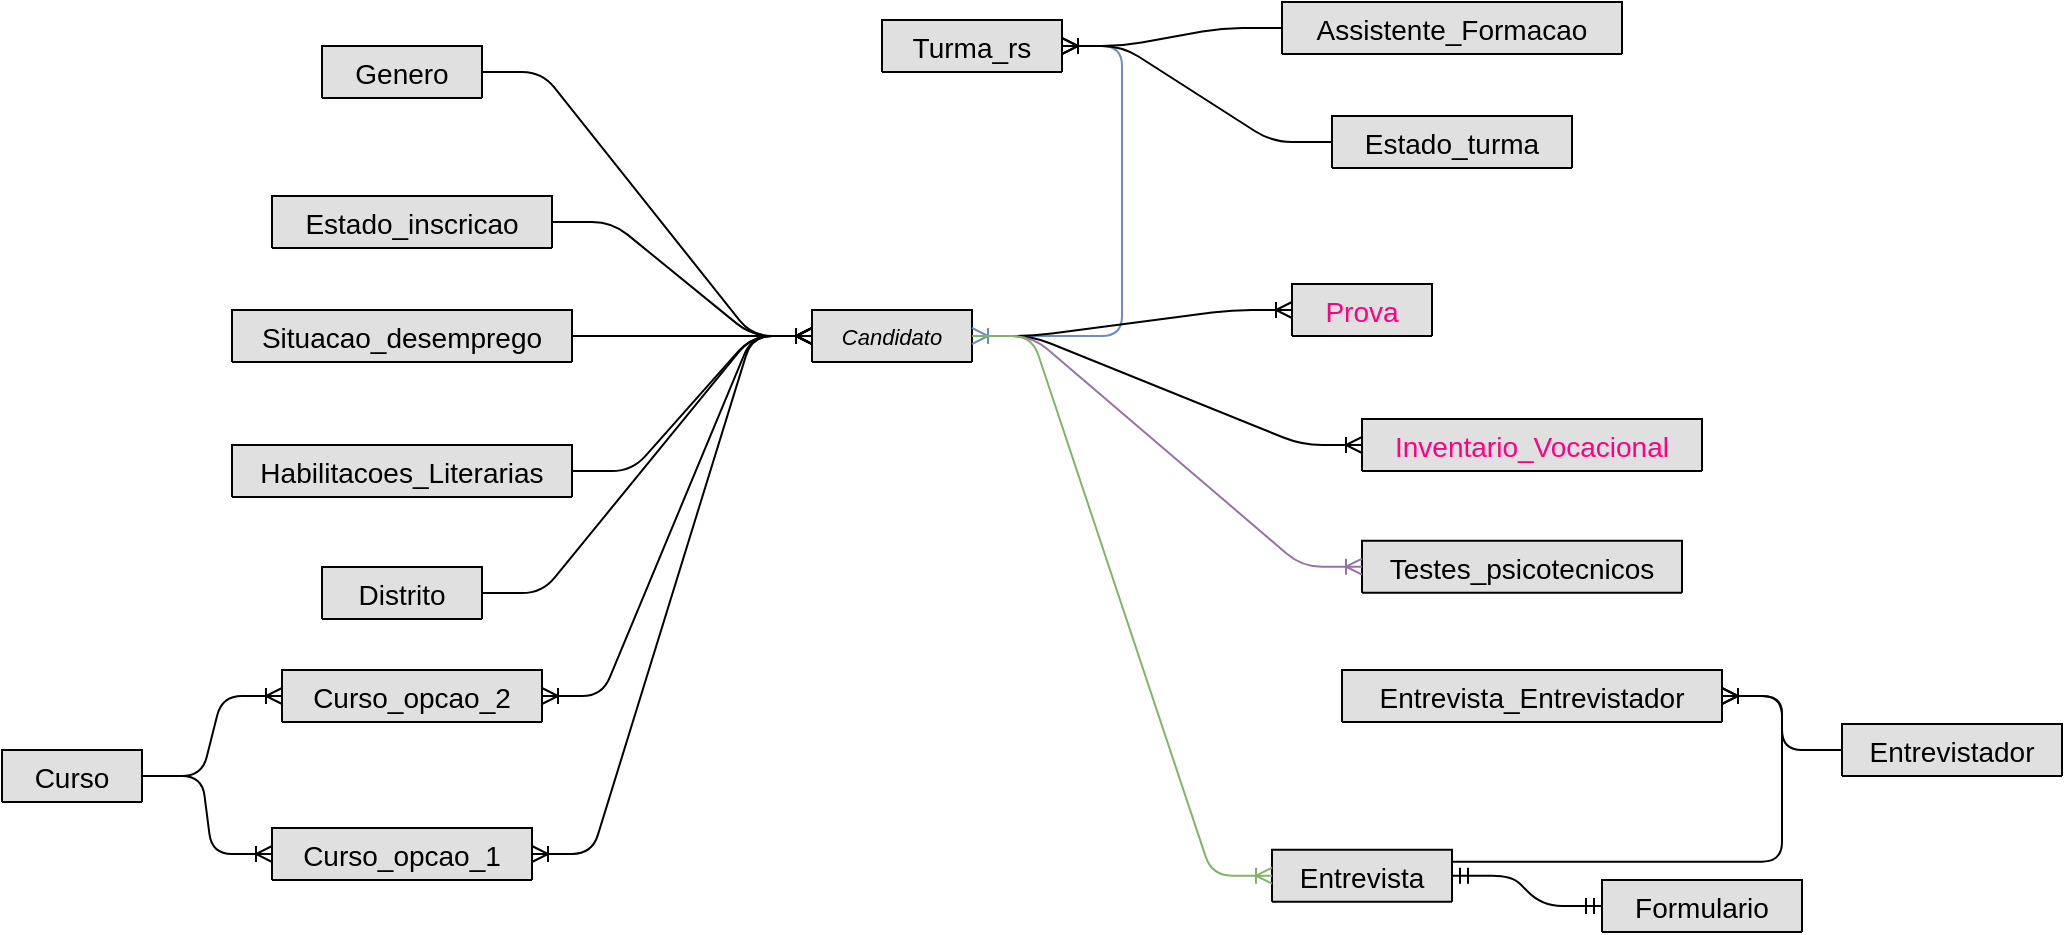 <mxfile version="12.0.0" type="device" pages="1"><diagram id="Qc3Z30l9wwmc3xeC3arb" name="Página-1"><mxGraphModel dx="3076" dy="856" grid="1" gridSize="10" guides="1" tooltips="1" connect="1" arrows="1" fold="1" page="1" pageScale="1" pageWidth="1654" pageHeight="1169" math="0" shadow="0"><root><mxCell id="0"/><mxCell id="1" parent="0"/><mxCell id="UI3WzE3M8lesLRLc0pcD-263" value="Candidato" style="swimlane;fontStyle=2;childLayout=stackLayout;horizontal=1;startSize=26;fillColor=#e0e0e0;horizontalStack=0;resizeParent=1;resizeParentMax=0;resizeLast=0;collapsible=1;marginBottom=0;swimlaneFillColor=#ffffff;align=center;fontSize=11;" vertex="1" collapsed="1" parent="1"><mxGeometry x="-855" y="190" width="80" height="26" as="geometry"><mxRectangle x="-830" y="194" width="186" height="862" as="alternateBounds"/></mxGeometry></mxCell><mxCell id="UI3WzE3M8lesLRLc0pcD-264" value="id_candidato" style="shape=partialRectangle;top=0;left=0;right=0;bottom=1;align=left;verticalAlign=middle;fillColor=none;spacingLeft=34;spacingRight=4;overflow=hidden;rotatable=0;points=[[0,0.5],[1,0.5]];portConstraint=eastwest;dropTarget=0;fontStyle=5;fontSize=12;" vertex="1" parent="UI3WzE3M8lesLRLc0pcD-263"><mxGeometry y="26" width="80" height="30" as="geometry"/></mxCell><mxCell id="UI3WzE3M8lesLRLc0pcD-265" value="PK" style="shape=partialRectangle;top=0;left=0;bottom=0;fillColor=none;align=left;verticalAlign=middle;spacingLeft=4;spacingRight=4;overflow=hidden;rotatable=0;points=[];portConstraint=eastwest;part=1;fontSize=12;" vertex="1" connectable="0" parent="UI3WzE3M8lesLRLc0pcD-264"><mxGeometry width="30" height="30" as="geometry"/></mxCell><mxCell id="UI3WzE3M8lesLRLc0pcD-266" value="nif" style="shape=partialRectangle;top=0;left=0;right=0;bottom=0;align=left;verticalAlign=top;fillColor=none;spacingLeft=34;spacingRight=4;overflow=hidden;rotatable=0;points=[[0,0.5],[1,0.5]];portConstraint=eastwest;dropTarget=0;fontSize=12;" vertex="1" parent="UI3WzE3M8lesLRLc0pcD-263"><mxGeometry y="56" width="80" height="26" as="geometry"/></mxCell><mxCell id="UI3WzE3M8lesLRLc0pcD-267" value="" style="shape=partialRectangle;top=0;left=0;bottom=0;fillColor=none;align=left;verticalAlign=top;spacingLeft=4;spacingRight=4;overflow=hidden;rotatable=0;points=[];portConstraint=eastwest;part=1;fontSize=12;" vertex="1" connectable="0" parent="UI3WzE3M8lesLRLc0pcD-266"><mxGeometry width="30" height="26" as="geometry"/></mxCell><mxCell id="UI3WzE3M8lesLRLc0pcD-268" value="nome" style="shape=partialRectangle;top=0;left=0;right=0;bottom=0;align=left;verticalAlign=top;fillColor=none;spacingLeft=34;spacingRight=4;overflow=hidden;rotatable=0;points=[[0,0.5],[1,0.5]];portConstraint=eastwest;dropTarget=0;fontSize=12;" vertex="1" parent="UI3WzE3M8lesLRLc0pcD-263"><mxGeometry y="82" width="80" height="26" as="geometry"/></mxCell><mxCell id="UI3WzE3M8lesLRLc0pcD-269" value="" style="shape=partialRectangle;top=0;left=0;bottom=0;fillColor=none;align=left;verticalAlign=top;spacingLeft=4;spacingRight=4;overflow=hidden;rotatable=0;points=[];portConstraint=eastwest;part=1;fontSize=12;" vertex="1" connectable="0" parent="UI3WzE3M8lesLRLc0pcD-268"><mxGeometry width="30" height="26" as="geometry"/></mxCell><mxCell id="UI3WzE3M8lesLRLc0pcD-270" value="*genero" style="shape=partialRectangle;top=0;left=0;right=0;bottom=0;align=left;verticalAlign=top;fillColor=none;spacingLeft=34;spacingRight=4;overflow=hidden;rotatable=0;points=[[0,0.5],[1,0.5]];portConstraint=eastwest;dropTarget=0;fontSize=12;" vertex="1" parent="UI3WzE3M8lesLRLc0pcD-263"><mxGeometry y="108" width="80" height="26" as="geometry"/></mxCell><mxCell id="UI3WzE3M8lesLRLc0pcD-271" value="" style="shape=partialRectangle;top=0;left=0;bottom=0;fillColor=none;align=left;verticalAlign=top;spacingLeft=4;spacingRight=4;overflow=hidden;rotatable=0;points=[];portConstraint=eastwest;part=1;fontSize=12;" vertex="1" connectable="0" parent="UI3WzE3M8lesLRLc0pcD-270"><mxGeometry width="30" height="26" as="geometry"/></mxCell><mxCell id="UI3WzE3M8lesLRLc0pcD-272" value="data_nascimento" style="shape=partialRectangle;top=0;left=0;right=0;bottom=0;align=left;verticalAlign=top;fillColor=none;spacingLeft=34;spacingRight=4;overflow=hidden;rotatable=0;points=[[0,0.5],[1,0.5]];portConstraint=eastwest;dropTarget=0;fontSize=12;" vertex="1" parent="UI3WzE3M8lesLRLc0pcD-263"><mxGeometry y="134" width="80" height="26" as="geometry"/></mxCell><mxCell id="UI3WzE3M8lesLRLc0pcD-273" value="" style="shape=partialRectangle;top=0;left=0;bottom=0;fillColor=none;align=left;verticalAlign=top;spacingLeft=4;spacingRight=4;overflow=hidden;rotatable=0;points=[];portConstraint=eastwest;part=1;fontSize=12;" vertex="1" connectable="0" parent="UI3WzE3M8lesLRLc0pcD-272"><mxGeometry width="30" height="26" as="geometry"/></mxCell><mxCell id="UI3WzE3M8lesLRLc0pcD-274" value="*inscricao_estado" style="shape=partialRectangle;top=0;left=0;right=0;bottom=0;align=left;verticalAlign=top;fillColor=none;spacingLeft=34;spacingRight=4;overflow=hidden;rotatable=0;points=[[0,0.5],[1,0.5]];portConstraint=eastwest;dropTarget=0;fontSize=12;" vertex="1" parent="UI3WzE3M8lesLRLc0pcD-263"><mxGeometry y="160" width="80" height="26" as="geometry"/></mxCell><mxCell id="UI3WzE3M8lesLRLc0pcD-275" value="" style="shape=partialRectangle;top=0;left=0;bottom=0;fillColor=none;align=left;verticalAlign=top;spacingLeft=4;spacingRight=4;overflow=hidden;rotatable=0;points=[];portConstraint=eastwest;part=1;fontSize=12;" vertex="1" connectable="0" parent="UI3WzE3M8lesLRLc0pcD-274"><mxGeometry width="30" height="26" as="geometry"/></mxCell><mxCell id="UI3WzE3M8lesLRLc0pcD-276" value="data_candidatura (?)" style="shape=partialRectangle;top=0;left=0;right=0;bottom=0;align=left;verticalAlign=top;fillColor=none;spacingLeft=34;spacingRight=4;overflow=hidden;rotatable=0;points=[[0,0.5],[1,0.5]];portConstraint=eastwest;dropTarget=0;fontSize=12;" vertex="1" parent="UI3WzE3M8lesLRLc0pcD-263"><mxGeometry y="186" width="80" height="26" as="geometry"/></mxCell><mxCell id="UI3WzE3M8lesLRLc0pcD-277" value="" style="shape=partialRectangle;top=0;left=0;bottom=0;fillColor=none;align=left;verticalAlign=top;spacingLeft=4;spacingRight=4;overflow=hidden;rotatable=0;points=[];portConstraint=eastwest;part=1;fontSize=12;" vertex="1" connectable="0" parent="UI3WzE3M8lesLRLc0pcD-276"><mxGeometry width="30" height="26" as="geometry"/></mxCell><mxCell id="UI3WzE3M8lesLRLc0pcD-278" value="ano_candidatura (?)" style="shape=partialRectangle;top=0;left=0;right=0;bottom=0;align=left;verticalAlign=top;fillColor=none;spacingLeft=34;spacingRight=4;overflow=hidden;rotatable=0;points=[[0,0.5],[1,0.5]];portConstraint=eastwest;dropTarget=0;fontSize=12;" vertex="1" parent="UI3WzE3M8lesLRLc0pcD-263"><mxGeometry y="212" width="80" height="26" as="geometry"/></mxCell><mxCell id="UI3WzE3M8lesLRLc0pcD-279" value="" style="shape=partialRectangle;top=0;left=0;bottom=0;fillColor=none;align=left;verticalAlign=top;spacingLeft=4;spacingRight=4;overflow=hidden;rotatable=0;points=[];portConstraint=eastwest;part=1;fontSize=12;" vertex="1" connectable="0" parent="UI3WzE3M8lesLRLc0pcD-278"><mxGeometry width="30" height="26" as="geometry"/></mxCell><mxCell id="UI3WzE3M8lesLRLc0pcD-280" value="origem (?)" style="shape=partialRectangle;top=0;left=0;right=0;bottom=0;align=left;verticalAlign=top;fillColor=none;spacingLeft=34;spacingRight=4;overflow=hidden;rotatable=0;points=[[0,0.5],[1,0.5]];portConstraint=eastwest;dropTarget=0;fontSize=12;" vertex="1" parent="UI3WzE3M8lesLRLc0pcD-263"><mxGeometry y="238" width="80" height="26" as="geometry"/></mxCell><mxCell id="UI3WzE3M8lesLRLc0pcD-281" value="" style="shape=partialRectangle;top=0;left=0;bottom=0;fillColor=none;align=left;verticalAlign=top;spacingLeft=4;spacingRight=4;overflow=hidden;rotatable=0;points=[];portConstraint=eastwest;part=1;fontSize=12;" vertex="1" connectable="0" parent="UI3WzE3M8lesLRLc0pcD-280"><mxGeometry width="30" height="26" as="geometry"/></mxCell><mxCell id="UI3WzE3M8lesLRLc0pcD-282" value="*situacao_desemprego" style="shape=partialRectangle;top=0;left=0;right=0;bottom=0;align=left;verticalAlign=top;fillColor=none;spacingLeft=34;spacingRight=4;overflow=hidden;rotatable=0;points=[[0,0.5],[1,0.5]];portConstraint=eastwest;dropTarget=0;fontSize=12;" vertex="1" parent="UI3WzE3M8lesLRLc0pcD-263"><mxGeometry y="264" width="80" height="26" as="geometry"/></mxCell><mxCell id="UI3WzE3M8lesLRLc0pcD-283" value="" style="shape=partialRectangle;top=0;left=0;bottom=0;fillColor=none;align=left;verticalAlign=top;spacingLeft=4;spacingRight=4;overflow=hidden;rotatable=0;points=[];portConstraint=eastwest;part=1;fontSize=12;" vertex="1" connectable="0" parent="UI3WzE3M8lesLRLc0pcD-282"><mxGeometry width="30" height="26" as="geometry"/></mxCell><mxCell id="UI3WzE3M8lesLRLc0pcD-284" value="data_anulacao" style="shape=partialRectangle;top=0;left=0;right=0;bottom=0;align=left;verticalAlign=top;fillColor=none;spacingLeft=34;spacingRight=4;overflow=hidden;rotatable=0;points=[[0,0.5],[1,0.5]];portConstraint=eastwest;dropTarget=0;fontSize=12;" vertex="1" parent="UI3WzE3M8lesLRLc0pcD-263"><mxGeometry y="290" width="80" height="26" as="geometry"/></mxCell><mxCell id="UI3WzE3M8lesLRLc0pcD-285" value="" style="shape=partialRectangle;top=0;left=0;bottom=0;fillColor=none;align=left;verticalAlign=top;spacingLeft=4;spacingRight=4;overflow=hidden;rotatable=0;points=[];portConstraint=eastwest;part=1;fontSize=12;" vertex="1" connectable="0" parent="UI3WzE3M8lesLRLc0pcD-284"><mxGeometry width="30" height="26" as="geometry"/></mxCell><mxCell id="UI3WzE3M8lesLRLc0pcD-286" value="*habilitacoes_literarias" style="shape=partialRectangle;top=0;left=0;right=0;bottom=0;align=left;verticalAlign=top;fillColor=none;spacingLeft=34;spacingRight=4;overflow=hidden;rotatable=0;points=[[0,0.5],[1,0.5]];portConstraint=eastwest;dropTarget=0;fontSize=12;" vertex="1" parent="UI3WzE3M8lesLRLc0pcD-263"><mxGeometry y="316" width="80" height="26" as="geometry"/></mxCell><mxCell id="UI3WzE3M8lesLRLc0pcD-287" value="" style="shape=partialRectangle;top=0;left=0;bottom=0;fillColor=none;align=left;verticalAlign=top;spacingLeft=4;spacingRight=4;overflow=hidden;rotatable=0;points=[];portConstraint=eastwest;part=1;fontSize=12;" vertex="1" connectable="0" parent="UI3WzE3M8lesLRLc0pcD-286"><mxGeometry width="30" height="26" as="geometry"/></mxCell><mxCell id="UI3WzE3M8lesLRLc0pcD-288" value="escola_proveniencia" style="shape=partialRectangle;top=0;left=0;right=0;bottom=0;align=left;verticalAlign=top;fillColor=none;spacingLeft=34;spacingRight=4;overflow=hidden;rotatable=0;points=[[0,0.5],[1,0.5]];portConstraint=eastwest;dropTarget=0;fontSize=12;" vertex="1" parent="UI3WzE3M8lesLRLc0pcD-263"><mxGeometry y="342" width="80" height="26" as="geometry"/></mxCell><mxCell id="UI3WzE3M8lesLRLc0pcD-289" value="" style="shape=partialRectangle;top=0;left=0;bottom=0;fillColor=none;align=left;verticalAlign=top;spacingLeft=4;spacingRight=4;overflow=hidden;rotatable=0;points=[];portConstraint=eastwest;part=1;fontSize=12;" vertex="1" connectable="0" parent="UI3WzE3M8lesLRLc0pcD-288"><mxGeometry width="30" height="26" as="geometry"/></mxCell><mxCell id="UI3WzE3M8lesLRLc0pcD-290" value="contacto_telefonico" style="shape=partialRectangle;top=0;left=0;right=0;bottom=0;align=left;verticalAlign=top;fillColor=none;spacingLeft=34;spacingRight=4;overflow=hidden;rotatable=0;points=[[0,0.5],[1,0.5]];portConstraint=eastwest;dropTarget=0;fontSize=12;" vertex="1" parent="UI3WzE3M8lesLRLc0pcD-263"><mxGeometry y="368" width="80" height="26" as="geometry"/></mxCell><mxCell id="UI3WzE3M8lesLRLc0pcD-291" value="" style="shape=partialRectangle;top=0;left=0;bottom=0;fillColor=none;align=left;verticalAlign=top;spacingLeft=4;spacingRight=4;overflow=hidden;rotatable=0;points=[];portConstraint=eastwest;part=1;fontSize=12;" vertex="1" connectable="0" parent="UI3WzE3M8lesLRLc0pcD-290"><mxGeometry width="30" height="26" as="geometry"/></mxCell><mxCell id="UI3WzE3M8lesLRLc0pcD-292" value="*distrito" style="shape=partialRectangle;top=0;left=0;right=0;bottom=0;align=left;verticalAlign=top;fillColor=none;spacingLeft=34;spacingRight=4;overflow=hidden;rotatable=0;points=[[0,0.5],[1,0.5]];portConstraint=eastwest;dropTarget=0;fontSize=12;" vertex="1" parent="UI3WzE3M8lesLRLc0pcD-263"><mxGeometry y="394" width="80" height="26" as="geometry"/></mxCell><mxCell id="UI3WzE3M8lesLRLc0pcD-293" value="" style="shape=partialRectangle;top=0;left=0;bottom=0;fillColor=none;align=left;verticalAlign=top;spacingLeft=4;spacingRight=4;overflow=hidden;rotatable=0;points=[];portConstraint=eastwest;part=1;fontSize=12;" vertex="1" connectable="0" parent="UI3WzE3M8lesLRLc0pcD-292"><mxGeometry width="30" height="26" as="geometry"/></mxCell><mxCell id="UI3WzE3M8lesLRLc0pcD-294" value="freguesia" style="shape=partialRectangle;top=0;left=0;right=0;bottom=0;align=left;verticalAlign=top;fillColor=none;spacingLeft=34;spacingRight=4;overflow=hidden;rotatable=0;points=[[0,0.5],[1,0.5]];portConstraint=eastwest;dropTarget=0;fontSize=12;" vertex="1" parent="UI3WzE3M8lesLRLc0pcD-263"><mxGeometry y="420" width="80" height="26" as="geometry"/></mxCell><mxCell id="UI3WzE3M8lesLRLc0pcD-295" value="" style="shape=partialRectangle;top=0;left=0;bottom=0;fillColor=none;align=left;verticalAlign=top;spacingLeft=4;spacingRight=4;overflow=hidden;rotatable=0;points=[];portConstraint=eastwest;part=1;fontSize=12;" vertex="1" connectable="0" parent="UI3WzE3M8lesLRLc0pcD-294"><mxGeometry width="30" height="26" as="geometry"/></mxCell><mxCell id="UI3WzE3M8lesLRLc0pcD-296" value="localidade" style="shape=partialRectangle;top=0;left=0;right=0;bottom=0;align=left;verticalAlign=top;fillColor=none;spacingLeft=34;spacingRight=4;overflow=hidden;rotatable=0;points=[[0,0.5],[1,0.5]];portConstraint=eastwest;dropTarget=0;fontSize=12;" vertex="1" parent="UI3WzE3M8lesLRLc0pcD-263"><mxGeometry y="446" width="80" height="26" as="geometry"/></mxCell><mxCell id="UI3WzE3M8lesLRLc0pcD-297" value="" style="shape=partialRectangle;top=0;left=0;bottom=0;fillColor=none;align=left;verticalAlign=top;spacingLeft=4;spacingRight=4;overflow=hidden;rotatable=0;points=[];portConstraint=eastwest;part=1;fontSize=12;" vertex="1" connectable="0" parent="UI3WzE3M8lesLRLc0pcD-296"><mxGeometry width="30" height="26" as="geometry"/></mxCell><mxCell id="UI3WzE3M8lesLRLc0pcD-298" value="email" style="shape=partialRectangle;top=0;left=0;right=0;bottom=0;align=left;verticalAlign=top;fillColor=none;spacingLeft=34;spacingRight=4;overflow=hidden;rotatable=0;points=[[0,0.5],[1,0.5]];portConstraint=eastwest;dropTarget=0;fontSize=12;" vertex="1" parent="UI3WzE3M8lesLRLc0pcD-263"><mxGeometry y="472" width="80" height="26" as="geometry"/></mxCell><mxCell id="UI3WzE3M8lesLRLc0pcD-299" value="" style="shape=partialRectangle;top=0;left=0;bottom=0;fillColor=none;align=left;verticalAlign=top;spacingLeft=4;spacingRight=4;overflow=hidden;rotatable=0;points=[];portConstraint=eastwest;part=1;fontSize=12;" vertex="1" connectable="0" parent="UI3WzE3M8lesLRLc0pcD-298"><mxGeometry width="30" height="26" as="geometry"/></mxCell><mxCell id="UI3WzE3M8lesLRLc0pcD-300" value="*curso_opcao_1" style="shape=partialRectangle;top=0;left=0;right=0;bottom=0;align=left;verticalAlign=top;fillColor=none;spacingLeft=34;spacingRight=4;overflow=hidden;rotatable=0;points=[[0,0.5],[1,0.5]];portConstraint=eastwest;dropTarget=0;fontSize=12;" vertex="1" parent="UI3WzE3M8lesLRLc0pcD-263"><mxGeometry y="498" width="80" height="26" as="geometry"/></mxCell><mxCell id="UI3WzE3M8lesLRLc0pcD-301" value="" style="shape=partialRectangle;top=0;left=0;bottom=0;fillColor=none;align=left;verticalAlign=top;spacingLeft=4;spacingRight=4;overflow=hidden;rotatable=0;points=[];portConstraint=eastwest;part=1;fontSize=12;" vertex="1" connectable="0" parent="UI3WzE3M8lesLRLc0pcD-300"><mxGeometry width="30" height="26" as="geometry"/></mxCell><mxCell id="UI3WzE3M8lesLRLc0pcD-302" value="*turma_rs" style="shape=partialRectangle;top=0;left=0;right=0;bottom=0;align=left;verticalAlign=top;fillColor=none;spacingLeft=34;spacingRight=4;overflow=hidden;rotatable=0;points=[[0,0.5],[1,0.5]];portConstraint=eastwest;dropTarget=0;fontSize=12;" vertex="1" parent="UI3WzE3M8lesLRLc0pcD-263"><mxGeometry y="524" width="80" height="26" as="geometry"/></mxCell><mxCell id="UI3WzE3M8lesLRLc0pcD-303" value="" style="shape=partialRectangle;top=0;left=0;bottom=0;fillColor=none;align=left;verticalAlign=top;spacingLeft=4;spacingRight=4;overflow=hidden;rotatable=0;points=[];portConstraint=eastwest;part=1;fontSize=12;" vertex="1" connectable="0" parent="UI3WzE3M8lesLRLc0pcD-302"><mxGeometry width="30" height="26" as="geometry"/></mxCell><mxCell id="UI3WzE3M8lesLRLc0pcD-304" value="*curso_opcao_2" style="shape=partialRectangle;top=0;left=0;right=0;bottom=0;align=left;verticalAlign=top;fillColor=none;spacingLeft=34;spacingRight=4;overflow=hidden;rotatable=0;points=[[0,0.5],[1,0.5]];portConstraint=eastwest;dropTarget=0;fontSize=12;" vertex="1" parent="UI3WzE3M8lesLRLc0pcD-263"><mxGeometry y="550" width="80" height="26" as="geometry"/></mxCell><mxCell id="UI3WzE3M8lesLRLc0pcD-305" value="" style="shape=partialRectangle;top=0;left=0;bottom=0;fillColor=none;align=left;verticalAlign=top;spacingLeft=4;spacingRight=4;overflow=hidden;rotatable=0;points=[];portConstraint=eastwest;part=1;fontSize=12;" vertex="1" connectable="0" parent="UI3WzE3M8lesLRLc0pcD-304"><mxGeometry width="30" height="26" as="geometry"/></mxCell><mxCell id="UI3WzE3M8lesLRLc0pcD-306" value="url_ficha_inscricao" style="shape=partialRectangle;top=0;left=0;right=0;bottom=0;align=left;verticalAlign=top;fillColor=none;spacingLeft=34;spacingRight=4;overflow=hidden;rotatable=0;points=[[0,0.5],[1,0.5]];portConstraint=eastwest;dropTarget=0;fontSize=12;fontStyle=2" vertex="1" parent="UI3WzE3M8lesLRLc0pcD-263"><mxGeometry y="576" width="80" height="26" as="geometry"/></mxCell><mxCell id="UI3WzE3M8lesLRLc0pcD-307" value="" style="shape=partialRectangle;top=0;left=0;bottom=0;fillColor=none;align=left;verticalAlign=top;spacingLeft=4;spacingRight=4;overflow=hidden;rotatable=0;points=[];portConstraint=eastwest;part=1;fontSize=12;" vertex="1" connectable="0" parent="UI3WzE3M8lesLRLc0pcD-306"><mxGeometry width="30" height="26" as="geometry"/></mxCell><mxCell id="UI3WzE3M8lesLRLc0pcD-308" value="url_cartao_cidadao" style="shape=partialRectangle;top=0;left=0;right=0;bottom=0;align=left;verticalAlign=top;fillColor=none;spacingLeft=34;spacingRight=4;overflow=hidden;rotatable=0;points=[[0,0.5],[1,0.5]];portConstraint=eastwest;dropTarget=0;fontSize=12;fontStyle=2" vertex="1" parent="UI3WzE3M8lesLRLc0pcD-263"><mxGeometry y="602" width="80" height="26" as="geometry"/></mxCell><mxCell id="UI3WzE3M8lesLRLc0pcD-309" value="" style="shape=partialRectangle;top=0;left=0;bottom=0;fillColor=none;align=left;verticalAlign=top;spacingLeft=4;spacingRight=4;overflow=hidden;rotatable=0;points=[];portConstraint=eastwest;part=1;fontSize=12;" vertex="1" connectable="0" parent="UI3WzE3M8lesLRLc0pcD-308"><mxGeometry width="30" height="26" as="geometry"/></mxCell><mxCell id="UI3WzE3M8lesLRLc0pcD-310" value="url_certificado_habilitacoes" style="shape=partialRectangle;top=0;left=0;right=0;bottom=0;align=left;verticalAlign=top;fillColor=none;spacingLeft=34;spacingRight=4;overflow=hidden;rotatable=0;points=[[0,0.5],[1,0.5]];portConstraint=eastwest;dropTarget=0;fontSize=12;fontStyle=2" vertex="1" parent="UI3WzE3M8lesLRLc0pcD-263"><mxGeometry y="628" width="80" height="26" as="geometry"/></mxCell><mxCell id="UI3WzE3M8lesLRLc0pcD-311" value="" style="shape=partialRectangle;top=0;left=0;bottom=0;fillColor=none;align=left;verticalAlign=top;spacingLeft=4;spacingRight=4;overflow=hidden;rotatable=0;points=[];portConstraint=eastwest;part=1;fontSize=12;" vertex="1" connectable="0" parent="UI3WzE3M8lesLRLc0pcD-310"><mxGeometry width="30" height="26" as="geometry"/></mxCell><mxCell id="UI3WzE3M8lesLRLc0pcD-312" value="url_declaracao_emprego" style="shape=partialRectangle;top=0;left=0;right=0;bottom=0;align=left;verticalAlign=top;fillColor=none;spacingLeft=34;spacingRight=4;overflow=hidden;rotatable=0;points=[[0,0.5],[1,0.5]];portConstraint=eastwest;dropTarget=0;fontSize=12;fontStyle=2" vertex="1" parent="UI3WzE3M8lesLRLc0pcD-263"><mxGeometry y="654" width="80" height="26" as="geometry"/></mxCell><mxCell id="UI3WzE3M8lesLRLc0pcD-313" value="" style="shape=partialRectangle;top=0;left=0;bottom=0;fillColor=none;align=left;verticalAlign=top;spacingLeft=4;spacingRight=4;overflow=hidden;rotatable=0;points=[];portConstraint=eastwest;part=1;fontSize=12;" vertex="1" connectable="0" parent="UI3WzE3M8lesLRLc0pcD-312"><mxGeometry width="30" height="26" as="geometry"/></mxCell><mxCell id="UI3WzE3M8lesLRLc0pcD-314" value="url_curriculo" style="shape=partialRectangle;top=0;left=0;right=0;bottom=0;align=left;verticalAlign=top;fillColor=none;spacingLeft=34;spacingRight=4;overflow=hidden;rotatable=0;points=[[0,0.5],[1,0.5]];portConstraint=eastwest;dropTarget=0;fontSize=12;fontStyle=2" vertex="1" parent="UI3WzE3M8lesLRLc0pcD-263"><mxGeometry y="680" width="80" height="26" as="geometry"/></mxCell><mxCell id="UI3WzE3M8lesLRLc0pcD-315" value="" style="shape=partialRectangle;top=0;left=0;bottom=0;fillColor=none;align=left;verticalAlign=top;spacingLeft=4;spacingRight=4;overflow=hidden;rotatable=0;points=[];portConstraint=eastwest;part=1;fontSize=12;" vertex="1" connectable="0" parent="UI3WzE3M8lesLRLc0pcD-314"><mxGeometry width="30" height="26" as="geometry"/></mxCell><mxCell id="UI3WzE3M8lesLRLc0pcD-316" value="url_registo_criminal" style="shape=partialRectangle;top=0;left=0;right=0;bottom=0;align=left;verticalAlign=top;fillColor=none;spacingLeft=34;spacingRight=4;overflow=hidden;rotatable=0;points=[[0,0.5],[1,0.5]];portConstraint=eastwest;dropTarget=0;fontSize=12;fontStyle=2" vertex="1" parent="UI3WzE3M8lesLRLc0pcD-263"><mxGeometry y="706" width="80" height="26" as="geometry"/></mxCell><mxCell id="UI3WzE3M8lesLRLc0pcD-317" value="" style="shape=partialRectangle;top=0;left=0;bottom=0;fillColor=none;align=left;verticalAlign=top;spacingLeft=4;spacingRight=4;overflow=hidden;rotatable=0;points=[];portConstraint=eastwest;part=1;fontSize=12;" vertex="1" connectable="0" parent="UI3WzE3M8lesLRLc0pcD-316"><mxGeometry width="30" height="26" as="geometry"/></mxCell><mxCell id="UI3WzE3M8lesLRLc0pcD-318" value="am (?)" style="shape=partialRectangle;top=0;left=0;right=0;bottom=0;align=left;verticalAlign=top;fillColor=none;spacingLeft=34;spacingRight=4;overflow=hidden;rotatable=0;points=[[0,0.5],[1,0.5]];portConstraint=eastwest;dropTarget=0;fontSize=12;fontColor=#FF66B3;fontStyle=2" vertex="1" parent="UI3WzE3M8lesLRLc0pcD-263"><mxGeometry y="732" width="80" height="26" as="geometry"/></mxCell><mxCell id="UI3WzE3M8lesLRLc0pcD-319" value="" style="shape=partialRectangle;top=0;left=0;bottom=0;fillColor=none;align=left;verticalAlign=top;spacingLeft=4;spacingRight=4;overflow=hidden;rotatable=0;points=[];portConstraint=eastwest;part=1;fontSize=12;" vertex="1" connectable="0" parent="UI3WzE3M8lesLRLc0pcD-318"><mxGeometry width="30" height="26" as="geometry"/></mxCell><mxCell id="UI3WzE3M8lesLRLc0pcD-320" value="apto" style="shape=partialRectangle;top=0;left=0;right=0;bottom=0;align=left;verticalAlign=top;fillColor=none;spacingLeft=34;spacingRight=4;overflow=hidden;rotatable=0;points=[[0,0.5],[1,0.5]];portConstraint=eastwest;dropTarget=0;fontSize=12;" vertex="1" parent="UI3WzE3M8lesLRLc0pcD-263"><mxGeometry y="758" width="80" height="26" as="geometry"/></mxCell><mxCell id="UI3WzE3M8lesLRLc0pcD-321" value="" style="shape=partialRectangle;top=0;left=0;bottom=0;fillColor=none;align=left;verticalAlign=top;spacingLeft=4;spacingRight=4;overflow=hidden;rotatable=0;points=[];portConstraint=eastwest;part=1;fontSize=12;" vertex="1" connectable="0" parent="UI3WzE3M8lesLRLc0pcD-320"><mxGeometry width="30" height="26" as="geometry"/></mxCell><mxCell id="UI3WzE3M8lesLRLc0pcD-322" value="categorizacao" style="shape=partialRectangle;top=0;left=0;right=0;bottom=0;align=left;verticalAlign=top;fillColor=none;spacingLeft=34;spacingRight=4;overflow=hidden;rotatable=0;points=[[0,0.5],[1,0.5]];portConstraint=eastwest;dropTarget=0;fontSize=12;fontColor=#FF66B3;" vertex="1" parent="UI3WzE3M8lesLRLc0pcD-263"><mxGeometry y="784" width="80" height="26" as="geometry"/></mxCell><mxCell id="UI3WzE3M8lesLRLc0pcD-323" value="" style="shape=partialRectangle;top=0;left=0;bottom=0;fillColor=none;align=left;verticalAlign=top;spacingLeft=4;spacingRight=4;overflow=hidden;rotatable=0;points=[];portConstraint=eastwest;part=1;fontSize=12;" vertex="1" connectable="0" parent="UI3WzE3M8lesLRLc0pcD-322"><mxGeometry width="30" height="26" as="geometry"/></mxCell><mxCell id="UI3WzE3M8lesLRLc0pcD-324" value="data_assessment" style="shape=partialRectangle;top=0;left=0;right=0;bottom=0;align=left;verticalAlign=top;fillColor=none;spacingLeft=34;spacingRight=4;overflow=hidden;rotatable=0;points=[[0,0.5],[1,0.5]];portConstraint=eastwest;dropTarget=0;fontSize=12;fontColor=#FF66B3;" vertex="1" parent="UI3WzE3M8lesLRLc0pcD-263"><mxGeometry y="810" width="80" height="26" as="geometry"/></mxCell><mxCell id="UI3WzE3M8lesLRLc0pcD-325" value="" style="shape=partialRectangle;top=0;left=0;bottom=0;fillColor=none;align=left;verticalAlign=top;spacingLeft=4;spacingRight=4;overflow=hidden;rotatable=0;points=[];portConstraint=eastwest;part=1;fontSize=12;" vertex="1" connectable="0" parent="UI3WzE3M8lesLRLc0pcD-324"><mxGeometry width="30" height="26" as="geometry"/></mxCell><mxCell id="UI3WzE3M8lesLRLc0pcD-326" value="observacoes" style="shape=partialRectangle;top=0;left=0;right=0;bottom=0;align=left;verticalAlign=top;fillColor=none;spacingLeft=34;spacingRight=4;overflow=hidden;rotatable=0;points=[[0,0.5],[1,0.5]];portConstraint=eastwest;dropTarget=0;fontSize=12;" vertex="1" parent="UI3WzE3M8lesLRLc0pcD-263"><mxGeometry y="836" width="80" height="26" as="geometry"/></mxCell><mxCell id="UI3WzE3M8lesLRLc0pcD-327" value="" style="shape=partialRectangle;top=0;left=0;bottom=0;fillColor=none;align=left;verticalAlign=top;spacingLeft=4;spacingRight=4;overflow=hidden;rotatable=0;points=[];portConstraint=eastwest;part=1;fontSize=12;" vertex="1" connectable="0" parent="UI3WzE3M8lesLRLc0pcD-326"><mxGeometry width="30" height="26" as="geometry"/></mxCell><mxCell id="UI3WzE3M8lesLRLc0pcD-328" value="Testes_psicotecnicos" style="swimlane;fontStyle=0;childLayout=stackLayout;horizontal=1;startSize=26;fillColor=#e0e0e0;horizontalStack=0;resizeParent=1;resizeParentMax=0;resizeLast=0;collapsible=1;marginBottom=0;swimlaneFillColor=#ffffff;align=center;fontSize=14;" vertex="1" collapsed="1" parent="1"><mxGeometry x="-580" y="305.364" width="160" height="26" as="geometry"><mxRectangle x="-567.5" y="354.364" width="195" height="144" as="alternateBounds"/></mxGeometry></mxCell><mxCell id="UI3WzE3M8lesLRLc0pcD-329" value="id_teste_psicotecnico" style="shape=partialRectangle;top=0;left=0;right=0;bottom=1;align=left;verticalAlign=middle;fillColor=none;spacingLeft=34;spacingRight=4;overflow=hidden;rotatable=0;points=[[0,0.5],[1,0.5]];portConstraint=eastwest;dropTarget=0;fontStyle=5;fontSize=12;" vertex="1" parent="UI3WzE3M8lesLRLc0pcD-328"><mxGeometry y="26" width="160" height="30" as="geometry"/></mxCell><mxCell id="UI3WzE3M8lesLRLc0pcD-330" value="PK" style="shape=partialRectangle;top=0;left=0;bottom=0;fillColor=none;align=left;verticalAlign=middle;spacingLeft=4;spacingRight=4;overflow=hidden;rotatable=0;points=[];portConstraint=eastwest;part=1;fontSize=12;" vertex="1" connectable="0" parent="UI3WzE3M8lesLRLc0pcD-329"><mxGeometry width="30" height="30" as="geometry"/></mxCell><mxCell id="UI3WzE3M8lesLRLc0pcD-331" value="data" style="shape=partialRectangle;top=0;left=0;right=0;bottom=0;align=left;verticalAlign=top;fillColor=none;spacingLeft=34;spacingRight=4;overflow=hidden;rotatable=0;points=[[0,0.5],[1,0.5]];portConstraint=eastwest;dropTarget=0;fontSize=12;" vertex="1" parent="UI3WzE3M8lesLRLc0pcD-328"><mxGeometry y="56" width="160" height="26" as="geometry"/></mxCell><mxCell id="UI3WzE3M8lesLRLc0pcD-332" value="" style="shape=partialRectangle;top=0;left=0;bottom=0;fillColor=none;align=left;verticalAlign=top;spacingLeft=4;spacingRight=4;overflow=hidden;rotatable=0;points=[];portConstraint=eastwest;part=1;fontSize=12;" vertex="1" connectable="0" parent="UI3WzE3M8lesLRLc0pcD-331"><mxGeometry width="30" height="26" as="geometry"/></mxCell><mxCell id="UI3WzE3M8lesLRLc0pcD-333" value="resultado&#10;" style="shape=partialRectangle;top=0;left=0;right=0;bottom=0;align=left;verticalAlign=top;fillColor=none;spacingLeft=34;spacingRight=4;overflow=hidden;rotatable=0;points=[[0,0.5],[1,0.5]];portConstraint=eastwest;dropTarget=0;fontSize=12;" vertex="1" parent="UI3WzE3M8lesLRLc0pcD-328"><mxGeometry y="82" width="160" height="26" as="geometry"/></mxCell><mxCell id="UI3WzE3M8lesLRLc0pcD-334" value="" style="shape=partialRectangle;top=0;left=0;bottom=0;fillColor=none;align=left;verticalAlign=top;spacingLeft=4;spacingRight=4;overflow=hidden;rotatable=0;points=[];portConstraint=eastwest;part=1;fontSize=12;" vertex="1" connectable="0" parent="UI3WzE3M8lesLRLc0pcD-333"><mxGeometry width="30" height="26" as="geometry"/></mxCell><mxCell id="UI3WzE3M8lesLRLc0pcD-335" value="*id_candidato" style="shape=partialRectangle;top=0;left=0;right=0;bottom=0;align=left;verticalAlign=top;fillColor=none;spacingLeft=34;spacingRight=4;overflow=hidden;rotatable=0;points=[[0,0.5],[1,0.5]];portConstraint=eastwest;dropTarget=0;fontSize=12;" vertex="1" parent="UI3WzE3M8lesLRLc0pcD-328"><mxGeometry y="108" width="160" height="26" as="geometry"/></mxCell><mxCell id="UI3WzE3M8lesLRLc0pcD-336" value="" style="shape=partialRectangle;top=0;left=0;bottom=0;fillColor=none;align=left;verticalAlign=top;spacingLeft=4;spacingRight=4;overflow=hidden;rotatable=0;points=[];portConstraint=eastwest;part=1;fontSize=12;" vertex="1" connectable="0" parent="UI3WzE3M8lesLRLc0pcD-335"><mxGeometry width="30" height="26" as="geometry"/></mxCell><mxCell id="UI3WzE3M8lesLRLc0pcD-337" value="" style="shape=partialRectangle;top=0;left=0;right=0;bottom=0;align=left;verticalAlign=top;fillColor=none;spacingLeft=34;spacingRight=4;overflow=hidden;rotatable=0;points=[[0,0.5],[1,0.5]];portConstraint=eastwest;dropTarget=0;fontSize=12;" vertex="1" parent="UI3WzE3M8lesLRLc0pcD-328"><mxGeometry y="134" width="160" height="10" as="geometry"/></mxCell><mxCell id="UI3WzE3M8lesLRLc0pcD-338" value="" style="shape=partialRectangle;top=0;left=0;bottom=0;fillColor=none;align=left;verticalAlign=top;spacingLeft=4;spacingRight=4;overflow=hidden;rotatable=0;points=[];portConstraint=eastwest;part=1;fontSize=12;" vertex="1" connectable="0" parent="UI3WzE3M8lesLRLc0pcD-337"><mxGeometry width="30" height="10" as="geometry"/></mxCell><mxCell id="UI3WzE3M8lesLRLc0pcD-339" value="Turma_rs" style="swimlane;fontStyle=0;childLayout=stackLayout;horizontal=1;startSize=26;fillColor=#e0e0e0;horizontalStack=0;resizeParent=1;resizeParentMax=0;resizeLast=0;collapsible=1;marginBottom=0;swimlaneFillColor=#ffffff;align=center;fontSize=14;" vertex="1" collapsed="1" parent="1"><mxGeometry x="-820" y="45" width="90" height="26" as="geometry"><mxRectangle x="-560" y="29" width="190" height="118" as="alternateBounds"/></mxGeometry></mxCell><mxCell id="UI3WzE3M8lesLRLc0pcD-340" value="id_turma_rs" style="shape=partialRectangle;top=0;left=0;right=0;bottom=1;align=left;verticalAlign=middle;fillColor=none;spacingLeft=34;spacingRight=4;overflow=hidden;rotatable=0;points=[[0,0.5],[1,0.5]];portConstraint=eastwest;dropTarget=0;fontStyle=5;fontSize=12;" vertex="1" parent="UI3WzE3M8lesLRLc0pcD-339"><mxGeometry y="26" width="90" height="30" as="geometry"/></mxCell><mxCell id="UI3WzE3M8lesLRLc0pcD-341" value="PK" style="shape=partialRectangle;top=0;left=0;bottom=0;fillColor=none;align=left;verticalAlign=middle;spacingLeft=4;spacingRight=4;overflow=hidden;rotatable=0;points=[];portConstraint=eastwest;part=1;fontSize=12;" vertex="1" connectable="0" parent="UI3WzE3M8lesLRLc0pcD-340"><mxGeometry width="30" height="30" as="geometry"/></mxCell><mxCell id="UI3WzE3M8lesLRLc0pcD-342" value="*id_assistente_formacao" style="shape=partialRectangle;top=0;left=0;right=0;bottom=0;align=left;verticalAlign=top;fillColor=none;spacingLeft=34;spacingRight=4;overflow=hidden;rotatable=0;points=[[0,0.5],[1,0.5]];portConstraint=eastwest;dropTarget=0;fontSize=12;" vertex="1" parent="UI3WzE3M8lesLRLc0pcD-339"><mxGeometry y="56" width="90" height="26" as="geometry"/></mxCell><mxCell id="UI3WzE3M8lesLRLc0pcD-343" value="" style="shape=partialRectangle;top=0;left=0;bottom=0;fillColor=none;align=left;verticalAlign=top;spacingLeft=4;spacingRight=4;overflow=hidden;rotatable=0;points=[];portConstraint=eastwest;part=1;fontSize=12;" vertex="1" connectable="0" parent="UI3WzE3M8lesLRLc0pcD-342"><mxGeometry width="30" height="26" as="geometry"/></mxCell><mxCell id="UI3WzE3M8lesLRLc0pcD-344" value="*id_estado_turma" style="shape=partialRectangle;top=0;left=0;right=0;bottom=0;align=left;verticalAlign=top;fillColor=none;spacingLeft=34;spacingRight=4;overflow=hidden;rotatable=0;points=[[0,0.5],[1,0.5]];portConstraint=eastwest;dropTarget=0;fontSize=12;" vertex="1" parent="UI3WzE3M8lesLRLc0pcD-339"><mxGeometry y="82" width="90" height="26" as="geometry"/></mxCell><mxCell id="UI3WzE3M8lesLRLc0pcD-345" value="" style="shape=partialRectangle;top=0;left=0;bottom=0;fillColor=none;align=left;verticalAlign=top;spacingLeft=4;spacingRight=4;overflow=hidden;rotatable=0;points=[];portConstraint=eastwest;part=1;fontSize=12;" vertex="1" connectable="0" parent="UI3WzE3M8lesLRLc0pcD-344"><mxGeometry width="30" height="26" as="geometry"/></mxCell><mxCell id="UI3WzE3M8lesLRLc0pcD-346" value="" style="shape=partialRectangle;top=0;left=0;right=0;bottom=0;align=left;verticalAlign=top;fillColor=none;spacingLeft=34;spacingRight=4;overflow=hidden;rotatable=0;points=[[0,0.5],[1,0.5]];portConstraint=eastwest;dropTarget=0;fontSize=12;" vertex="1" parent="UI3WzE3M8lesLRLc0pcD-339"><mxGeometry y="108" width="90" height="10" as="geometry"/></mxCell><mxCell id="UI3WzE3M8lesLRLc0pcD-347" value="" style="shape=partialRectangle;top=0;left=0;bottom=0;fillColor=none;align=left;verticalAlign=top;spacingLeft=4;spacingRight=4;overflow=hidden;rotatable=0;points=[];portConstraint=eastwest;part=1;fontSize=12;" vertex="1" connectable="0" parent="UI3WzE3M8lesLRLc0pcD-346"><mxGeometry width="30" height="10" as="geometry"/></mxCell><mxCell id="UI3WzE3M8lesLRLc0pcD-348" value="Entrevista" style="swimlane;fontStyle=0;childLayout=stackLayout;horizontal=1;startSize=26;fillColor=#e0e0e0;horizontalStack=0;resizeParent=1;resizeParentMax=0;resizeLast=0;collapsible=1;marginBottom=0;swimlaneFillColor=#ffffff;align=center;fontSize=14;" vertex="1" collapsed="1" parent="1"><mxGeometry x="-625" y="459.818" width="90" height="26" as="geometry"><mxRectangle x="-560" y="700.818" width="160" height="108" as="alternateBounds"/></mxGeometry></mxCell><mxCell id="UI3WzE3M8lesLRLc0pcD-349" value="id_entrevista" style="shape=partialRectangle;top=0;left=0;right=0;bottom=1;align=left;verticalAlign=middle;fillColor=none;spacingLeft=34;spacingRight=4;overflow=hidden;rotatable=0;points=[[0,0.5],[1,0.5]];portConstraint=eastwest;dropTarget=0;fontStyle=5;fontSize=12;" vertex="1" parent="UI3WzE3M8lesLRLc0pcD-348"><mxGeometry y="26" width="90" height="30" as="geometry"/></mxCell><mxCell id="UI3WzE3M8lesLRLc0pcD-350" value="PK" style="shape=partialRectangle;top=0;left=0;bottom=0;fillColor=none;align=left;verticalAlign=middle;spacingLeft=4;spacingRight=4;overflow=hidden;rotatable=0;points=[];portConstraint=eastwest;part=1;fontSize=12;" vertex="1" connectable="0" parent="UI3WzE3M8lesLRLc0pcD-349"><mxGeometry width="30" height="30" as="geometry"/></mxCell><mxCell id="UI3WzE3M8lesLRLc0pcD-351" value="data" style="shape=partialRectangle;top=0;left=0;right=0;bottom=0;align=left;verticalAlign=top;fillColor=none;spacingLeft=34;spacingRight=4;overflow=hidden;rotatable=0;points=[[0,0.5],[1,0.5]];portConstraint=eastwest;dropTarget=0;fontSize=12;" vertex="1" parent="UI3WzE3M8lesLRLc0pcD-348"><mxGeometry y="56" width="90" height="26" as="geometry"/></mxCell><mxCell id="UI3WzE3M8lesLRLc0pcD-352" value="" style="shape=partialRectangle;top=0;left=0;bottom=0;fillColor=none;align=left;verticalAlign=top;spacingLeft=4;spacingRight=4;overflow=hidden;rotatable=0;points=[];portConstraint=eastwest;part=1;fontSize=12;" vertex="1" connectable="0" parent="UI3WzE3M8lesLRLc0pcD-351"><mxGeometry width="30" height="26" as="geometry"/></mxCell><mxCell id="UI3WzE3M8lesLRLc0pcD-353" value="*id_candidato" style="shape=partialRectangle;top=0;left=0;right=0;bottom=0;align=left;verticalAlign=top;fillColor=none;spacingLeft=34;spacingRight=4;overflow=hidden;rotatable=0;points=[[0,0.5],[1,0.5]];portConstraint=eastwest;dropTarget=0;fontSize=12;" vertex="1" parent="UI3WzE3M8lesLRLc0pcD-348"><mxGeometry y="82" width="90" height="26" as="geometry"/></mxCell><mxCell id="UI3WzE3M8lesLRLc0pcD-354" value="" style="shape=partialRectangle;top=0;left=0;bottom=0;fillColor=none;align=left;verticalAlign=top;spacingLeft=4;spacingRight=4;overflow=hidden;rotatable=0;points=[];portConstraint=eastwest;part=1;fontSize=12;" vertex="1" connectable="0" parent="UI3WzE3M8lesLRLc0pcD-353"><mxGeometry width="30" height="26" as="geometry"/></mxCell><mxCell id="UI3WzE3M8lesLRLc0pcD-355" value="Entrevista_Entrevistador" style="swimlane;fontStyle=0;childLayout=stackLayout;horizontal=1;startSize=26;fillColor=#e0e0e0;horizontalStack=0;resizeParent=1;resizeParentMax=0;resizeLast=0;collapsible=1;marginBottom=0;swimlaneFillColor=#ffffff;align=center;fontSize=14;" vertex="1" collapsed="1" parent="1"><mxGeometry x="-590" y="370" width="190" height="26" as="geometry"><mxRectangle x="-550" y="855" width="160" height="82" as="alternateBounds"/></mxGeometry></mxCell><mxCell id="UI3WzE3M8lesLRLc0pcD-356" value="id_entrevista" style="shape=partialRectangle;top=0;left=0;right=0;bottom=0;align=left;verticalAlign=top;fillColor=none;spacingLeft=34;spacingRight=4;overflow=hidden;rotatable=0;points=[[0,0.5],[1,0.5]];portConstraint=eastwest;dropTarget=0;fontSize=12;fontStyle=5" vertex="1" parent="UI3WzE3M8lesLRLc0pcD-355"><mxGeometry y="26" width="190" height="26" as="geometry"/></mxCell><mxCell id="UI3WzE3M8lesLRLc0pcD-357" value="PK" style="shape=partialRectangle;top=0;left=0;bottom=0;fillColor=none;align=left;verticalAlign=top;spacingLeft=4;spacingRight=4;overflow=hidden;rotatable=0;points=[];portConstraint=eastwest;part=1;fontSize=12;" vertex="1" connectable="0" parent="UI3WzE3M8lesLRLc0pcD-356"><mxGeometry width="30" height="26" as="geometry"/></mxCell><mxCell id="UI3WzE3M8lesLRLc0pcD-358" value="id_entrevistador" style="shape=partialRectangle;top=0;left=0;right=0;bottom=1;align=left;verticalAlign=middle;fillColor=none;spacingLeft=34;spacingRight=4;overflow=hidden;rotatable=0;points=[[0,0.5],[1,0.5]];portConstraint=eastwest;dropTarget=0;fontStyle=5;fontSize=12;" vertex="1" parent="UI3WzE3M8lesLRLc0pcD-355"><mxGeometry y="52" width="190" height="30" as="geometry"/></mxCell><mxCell id="UI3WzE3M8lesLRLc0pcD-359" value="PK" style="shape=partialRectangle;top=0;left=0;bottom=0;fillColor=none;align=left;verticalAlign=middle;spacingLeft=4;spacingRight=4;overflow=hidden;rotatable=0;points=[];portConstraint=eastwest;part=1;fontSize=12;" vertex="1" connectable="0" parent="UI3WzE3M8lesLRLc0pcD-358"><mxGeometry width="30" height="30" as="geometry"/></mxCell><mxCell id="UI3WzE3M8lesLRLc0pcD-360" value="Entrevistador" style="swimlane;fontStyle=0;childLayout=stackLayout;horizontal=1;startSize=26;fillColor=#e0e0e0;horizontalStack=0;resizeParent=1;resizeParentMax=0;resizeLast=0;collapsible=1;marginBottom=0;swimlaneFillColor=#ffffff;align=center;fontSize=14;" vertex="1" collapsed="1" parent="1"><mxGeometry x="-340" y="397" width="110" height="26" as="geometry"><mxRectangle x="-560" y="570.5" width="160" height="92" as="alternateBounds"/></mxGeometry></mxCell><mxCell id="UI3WzE3M8lesLRLc0pcD-361" value="id_entrevistador" style="shape=partialRectangle;top=0;left=0;right=0;bottom=1;align=left;verticalAlign=middle;fillColor=none;spacingLeft=34;spacingRight=4;overflow=hidden;rotatable=0;points=[[0,0.5],[1,0.5]];portConstraint=eastwest;dropTarget=0;fontStyle=5;fontSize=12;" vertex="1" parent="UI3WzE3M8lesLRLc0pcD-360"><mxGeometry y="26" width="110" height="30" as="geometry"/></mxCell><mxCell id="UI3WzE3M8lesLRLc0pcD-362" value="PK" style="shape=partialRectangle;top=0;left=0;bottom=0;fillColor=none;align=left;verticalAlign=middle;spacingLeft=4;spacingRight=4;overflow=hidden;rotatable=0;points=[];portConstraint=eastwest;part=1;fontSize=12;" vertex="1" connectable="0" parent="UI3WzE3M8lesLRLc0pcD-361"><mxGeometry width="30" height="30" as="geometry"/></mxCell><mxCell id="UI3WzE3M8lesLRLc0pcD-363" value="nome" style="shape=partialRectangle;top=0;left=0;right=0;bottom=0;align=left;verticalAlign=top;fillColor=none;spacingLeft=34;spacingRight=4;overflow=hidden;rotatable=0;points=[[0,0.5],[1,0.5]];portConstraint=eastwest;dropTarget=0;fontSize=12;" vertex="1" parent="UI3WzE3M8lesLRLc0pcD-360"><mxGeometry y="56" width="110" height="26" as="geometry"/></mxCell><mxCell id="UI3WzE3M8lesLRLc0pcD-364" value="" style="shape=partialRectangle;top=0;left=0;bottom=0;fillColor=none;align=left;verticalAlign=top;spacingLeft=4;spacingRight=4;overflow=hidden;rotatable=0;points=[];portConstraint=eastwest;part=1;fontSize=12;" vertex="1" connectable="0" parent="UI3WzE3M8lesLRLc0pcD-363"><mxGeometry width="30" height="26" as="geometry"/></mxCell><mxCell id="UI3WzE3M8lesLRLc0pcD-365" value="" style="shape=partialRectangle;top=0;left=0;right=0;bottom=0;align=left;verticalAlign=top;fillColor=none;spacingLeft=34;spacingRight=4;overflow=hidden;rotatable=0;points=[[0,0.5],[1,0.5]];portConstraint=eastwest;dropTarget=0;fontSize=12;" vertex="1" parent="UI3WzE3M8lesLRLc0pcD-360"><mxGeometry y="82" width="110" height="10" as="geometry"/></mxCell><mxCell id="UI3WzE3M8lesLRLc0pcD-366" value="" style="shape=partialRectangle;top=0;left=0;bottom=0;fillColor=none;align=left;verticalAlign=top;spacingLeft=4;spacingRight=4;overflow=hidden;rotatable=0;points=[];portConstraint=eastwest;part=1;fontSize=12;" vertex="1" connectable="0" parent="UI3WzE3M8lesLRLc0pcD-365"><mxGeometry width="30" height="10" as="geometry"/></mxCell><mxCell id="UI3WzE3M8lesLRLc0pcD-367" value="Assistente_Formacao" style="swimlane;fontStyle=0;childLayout=stackLayout;horizontal=1;startSize=26;fillColor=#e0e0e0;horizontalStack=0;resizeParent=1;resizeParentMax=0;resizeLast=0;collapsible=1;marginBottom=0;swimlaneFillColor=#ffffff;align=center;fontSize=14;" vertex="1" collapsed="1" parent="1"><mxGeometry x="-620" y="36" width="170" height="26" as="geometry"><mxRectangle x="-307.5" y="32" width="210" height="92" as="alternateBounds"/></mxGeometry></mxCell><mxCell id="UI3WzE3M8lesLRLc0pcD-368" value="id_assistente_formacao" style="shape=partialRectangle;top=0;left=0;right=0;bottom=1;align=left;verticalAlign=middle;fillColor=none;spacingLeft=34;spacingRight=4;overflow=hidden;rotatable=0;points=[[0,0.5],[1,0.5]];portConstraint=eastwest;dropTarget=0;fontStyle=5;fontSize=12;" vertex="1" parent="UI3WzE3M8lesLRLc0pcD-367"><mxGeometry y="26" width="170" height="30" as="geometry"/></mxCell><mxCell id="UI3WzE3M8lesLRLc0pcD-369" value="PK" style="shape=partialRectangle;top=0;left=0;bottom=0;fillColor=none;align=left;verticalAlign=middle;spacingLeft=4;spacingRight=4;overflow=hidden;rotatable=0;points=[];portConstraint=eastwest;part=1;fontSize=12;" vertex="1" connectable="0" parent="UI3WzE3M8lesLRLc0pcD-368"><mxGeometry width="30" height="30" as="geometry"/></mxCell><mxCell id="UI3WzE3M8lesLRLc0pcD-370" value="nome" style="shape=partialRectangle;top=0;left=0;right=0;bottom=0;align=left;verticalAlign=top;fillColor=none;spacingLeft=34;spacingRight=4;overflow=hidden;rotatable=0;points=[[0,0.5],[1,0.5]];portConstraint=eastwest;dropTarget=0;fontSize=12;" vertex="1" parent="UI3WzE3M8lesLRLc0pcD-367"><mxGeometry y="56" width="170" height="26" as="geometry"/></mxCell><mxCell id="UI3WzE3M8lesLRLc0pcD-371" value="" style="shape=partialRectangle;top=0;left=0;bottom=0;fillColor=none;align=left;verticalAlign=top;spacingLeft=4;spacingRight=4;overflow=hidden;rotatable=0;points=[];portConstraint=eastwest;part=1;fontSize=12;" vertex="1" connectable="0" parent="UI3WzE3M8lesLRLc0pcD-370"><mxGeometry width="30" height="26" as="geometry"/></mxCell><mxCell id="UI3WzE3M8lesLRLc0pcD-372" value="" style="shape=partialRectangle;top=0;left=0;right=0;bottom=0;align=left;verticalAlign=top;fillColor=none;spacingLeft=34;spacingRight=4;overflow=hidden;rotatable=0;points=[[0,0.5],[1,0.5]];portConstraint=eastwest;dropTarget=0;fontSize=12;" vertex="1" parent="UI3WzE3M8lesLRLc0pcD-367"><mxGeometry y="82" width="170" height="10" as="geometry"/></mxCell><mxCell id="UI3WzE3M8lesLRLc0pcD-373" value="" style="shape=partialRectangle;top=0;left=0;bottom=0;fillColor=none;align=left;verticalAlign=top;spacingLeft=4;spacingRight=4;overflow=hidden;rotatable=0;points=[];portConstraint=eastwest;part=1;fontSize=12;" vertex="1" connectable="0" parent="UI3WzE3M8lesLRLc0pcD-372"><mxGeometry width="30" height="10" as="geometry"/></mxCell><mxCell id="UI3WzE3M8lesLRLc0pcD-374" value="" style="edgeStyle=entityRelationEdgeStyle;fontSize=12;html=1;endArrow=ERoneToMany;exitX=1;exitY=0.233;exitDx=0;exitDy=0;exitPerimeter=0;" edge="1" parent="1" source="UI3WzE3M8lesLRLc0pcD-349" target="UI3WzE3M8lesLRLc0pcD-356"><mxGeometry width="100" height="100" relative="1" as="geometry"><mxPoint x="570" y="260" as="sourcePoint"/><mxPoint x="670" y="160" as="targetPoint"/></mxGeometry></mxCell><mxCell id="UI3WzE3M8lesLRLc0pcD-375" value="" style="edgeStyle=entityRelationEdgeStyle;fontSize=12;html=1;endArrow=ERmandOne;startArrow=ERmandOne;" edge="1" parent="1" source="UI3WzE3M8lesLRLc0pcD-476" target="UI3WzE3M8lesLRLc0pcD-349"><mxGeometry width="100" height="100" relative="1" as="geometry"><mxPoint x="500" y="230" as="sourcePoint"/><mxPoint x="-375" y="850.818" as="targetPoint"/></mxGeometry></mxCell><mxCell id="UI3WzE3M8lesLRLc0pcD-376" value="" style="edgeStyle=entityRelationEdgeStyle;fontSize=12;html=1;endArrow=ERoneToMany;fillColor=#dae8fc;strokeColor=#6c8ebf;" edge="1" parent="1" source="UI3WzE3M8lesLRLc0pcD-340" target="UI3WzE3M8lesLRLc0pcD-302"><mxGeometry width="100" height="100" relative="1" as="geometry"><mxPoint x="120" y="360" as="sourcePoint"/><mxPoint x="220" y="260" as="targetPoint"/></mxGeometry></mxCell><mxCell id="UI3WzE3M8lesLRLc0pcD-377" value="" style="edgeStyle=entityRelationEdgeStyle;fontSize=12;html=1;endArrow=ERoneToMany;" edge="1" parent="1" source="UI3WzE3M8lesLRLc0pcD-368" target="UI3WzE3M8lesLRLc0pcD-342"><mxGeometry width="100" height="100" relative="1" as="geometry"><mxPoint x="80" y="620" as="sourcePoint"/><mxPoint x="180" y="520" as="targetPoint"/></mxGeometry></mxCell><mxCell id="UI3WzE3M8lesLRLc0pcD-378" value="Genero" style="swimlane;fontStyle=0;childLayout=stackLayout;horizontal=1;startSize=26;fillColor=#e0e0e0;horizontalStack=0;resizeParent=1;resizeParentMax=0;resizeLast=0;collapsible=1;marginBottom=0;swimlaneFillColor=#ffffff;align=center;fontSize=14;" vertex="1" collapsed="1" parent="1"><mxGeometry x="-1100" y="58" width="80" height="26" as="geometry"><mxRectangle x="-1125" y="23" width="160" height="90" as="alternateBounds"/></mxGeometry></mxCell><mxCell id="UI3WzE3M8lesLRLc0pcD-379" value="id_genero" style="shape=partialRectangle;top=0;left=0;right=0;bottom=1;align=left;verticalAlign=middle;fillColor=none;spacingLeft=34;spacingRight=4;overflow=hidden;rotatable=0;points=[[0,0.5],[1,0.5]];portConstraint=eastwest;dropTarget=0;fontStyle=5;fontSize=12;" vertex="1" parent="UI3WzE3M8lesLRLc0pcD-378"><mxGeometry y="26" width="80" height="30" as="geometry"/></mxCell><mxCell id="UI3WzE3M8lesLRLc0pcD-380" value="PK" style="shape=partialRectangle;top=0;left=0;bottom=0;fillColor=none;align=left;verticalAlign=middle;spacingLeft=4;spacingRight=4;overflow=hidden;rotatable=0;points=[];portConstraint=eastwest;part=1;fontSize=12;" vertex="1" connectable="0" parent="UI3WzE3M8lesLRLc0pcD-379"><mxGeometry width="30" height="30" as="geometry"/></mxCell><mxCell id="UI3WzE3M8lesLRLc0pcD-381" value="nome" style="shape=partialRectangle;top=0;left=0;right=0;bottom=0;align=left;verticalAlign=top;fillColor=none;spacingLeft=34;spacingRight=4;overflow=hidden;rotatable=0;points=[[0,0.5],[1,0.5]];portConstraint=eastwest;dropTarget=0;fontSize=12;" vertex="1" parent="UI3WzE3M8lesLRLc0pcD-378"><mxGeometry y="56" width="80" height="24" as="geometry"/></mxCell><mxCell id="UI3WzE3M8lesLRLc0pcD-382" value="" style="shape=partialRectangle;top=0;left=0;bottom=0;fillColor=none;align=left;verticalAlign=top;spacingLeft=4;spacingRight=4;overflow=hidden;rotatable=0;points=[];portConstraint=eastwest;part=1;fontSize=12;" vertex="1" connectable="0" parent="UI3WzE3M8lesLRLc0pcD-381"><mxGeometry width="30" height="24" as="geometry"/></mxCell><mxCell id="UI3WzE3M8lesLRLc0pcD-383" value="" style="shape=partialRectangle;top=0;left=0;right=0;bottom=0;align=left;verticalAlign=top;fillColor=none;spacingLeft=34;spacingRight=4;overflow=hidden;rotatable=0;points=[[0,0.5],[1,0.5]];portConstraint=eastwest;dropTarget=0;fontSize=12;" vertex="1" parent="UI3WzE3M8lesLRLc0pcD-378"><mxGeometry y="80" width="80" height="10" as="geometry"/></mxCell><mxCell id="UI3WzE3M8lesLRLc0pcD-384" value="" style="shape=partialRectangle;top=0;left=0;bottom=0;fillColor=none;align=left;verticalAlign=top;spacingLeft=4;spacingRight=4;overflow=hidden;rotatable=0;points=[];portConstraint=eastwest;part=1;fontSize=12;" vertex="1" connectable="0" parent="UI3WzE3M8lesLRLc0pcD-383"><mxGeometry width="30" height="10" as="geometry"/></mxCell><mxCell id="UI3WzE3M8lesLRLc0pcD-385" value="" style="edgeStyle=entityRelationEdgeStyle;fontSize=12;html=1;endArrow=ERoneToMany;exitX=1;exitY=0.5;exitDx=0;exitDy=0;" edge="1" parent="1" source="UI3WzE3M8lesLRLc0pcD-379" target="UI3WzE3M8lesLRLc0pcD-270"><mxGeometry width="100" height="100" relative="1" as="geometry"><mxPoint x="-650" y="200" as="sourcePoint"/><mxPoint x="-550" y="100" as="targetPoint"/></mxGeometry></mxCell><mxCell id="UI3WzE3M8lesLRLc0pcD-386" value="Estado_inscricao" style="swimlane;fontStyle=0;childLayout=stackLayout;horizontal=1;startSize=26;fillColor=#e0e0e0;horizontalStack=0;resizeParent=1;resizeParentMax=0;resizeLast=0;collapsible=1;marginBottom=0;swimlaneFillColor=#ffffff;align=center;fontSize=14;" vertex="1" collapsed="1" parent="1"><mxGeometry x="-1125" y="133" width="140" height="26" as="geometry"><mxRectangle x="-1125" y="133" width="160" height="92" as="alternateBounds"/></mxGeometry></mxCell><mxCell id="UI3WzE3M8lesLRLc0pcD-387" value="id_estado_inscricao" style="shape=partialRectangle;top=0;left=0;right=0;bottom=1;align=left;verticalAlign=middle;fillColor=none;spacingLeft=34;spacingRight=4;overflow=hidden;rotatable=0;points=[[0,0.5],[1,0.5]];portConstraint=eastwest;dropTarget=0;fontStyle=5;fontSize=12;" vertex="1" parent="UI3WzE3M8lesLRLc0pcD-386"><mxGeometry y="26" width="140" height="30" as="geometry"/></mxCell><mxCell id="UI3WzE3M8lesLRLc0pcD-388" value="PK" style="shape=partialRectangle;top=0;left=0;bottom=0;fillColor=none;align=left;verticalAlign=middle;spacingLeft=4;spacingRight=4;overflow=hidden;rotatable=0;points=[];portConstraint=eastwest;part=1;fontSize=12;" vertex="1" connectable="0" parent="UI3WzE3M8lesLRLc0pcD-387"><mxGeometry width="30" height="30" as="geometry"/></mxCell><mxCell id="UI3WzE3M8lesLRLc0pcD-389" value="nome" style="shape=partialRectangle;top=0;left=0;right=0;bottom=0;align=left;verticalAlign=top;fillColor=none;spacingLeft=34;spacingRight=4;overflow=hidden;rotatable=0;points=[[0,0.5],[1,0.5]];portConstraint=eastwest;dropTarget=0;fontSize=12;" vertex="1" parent="UI3WzE3M8lesLRLc0pcD-386"><mxGeometry y="56" width="140" height="26" as="geometry"/></mxCell><mxCell id="UI3WzE3M8lesLRLc0pcD-390" value="" style="shape=partialRectangle;top=0;left=0;bottom=0;fillColor=none;align=left;verticalAlign=top;spacingLeft=4;spacingRight=4;overflow=hidden;rotatable=0;points=[];portConstraint=eastwest;part=1;fontSize=12;" vertex="1" connectable="0" parent="UI3WzE3M8lesLRLc0pcD-389"><mxGeometry width="30" height="26" as="geometry"/></mxCell><mxCell id="UI3WzE3M8lesLRLc0pcD-391" value="" style="shape=partialRectangle;top=0;left=0;right=0;bottom=0;align=left;verticalAlign=top;fillColor=none;spacingLeft=34;spacingRight=4;overflow=hidden;rotatable=0;points=[[0,0.5],[1,0.5]];portConstraint=eastwest;dropTarget=0;fontSize=12;" vertex="1" parent="UI3WzE3M8lesLRLc0pcD-386"><mxGeometry y="82" width="140" height="10" as="geometry"/></mxCell><mxCell id="UI3WzE3M8lesLRLc0pcD-392" value="" style="shape=partialRectangle;top=0;left=0;bottom=0;fillColor=none;align=left;verticalAlign=top;spacingLeft=4;spacingRight=4;overflow=hidden;rotatable=0;points=[];portConstraint=eastwest;part=1;fontSize=12;" vertex="1" connectable="0" parent="UI3WzE3M8lesLRLc0pcD-391"><mxGeometry width="30" height="10" as="geometry"/></mxCell><mxCell id="UI3WzE3M8lesLRLc0pcD-393" value="" style="edgeStyle=entityRelationEdgeStyle;fontSize=12;html=1;endArrow=ERoneToMany;" edge="1" parent="1" source="UI3WzE3M8lesLRLc0pcD-387" target="UI3WzE3M8lesLRLc0pcD-274"><mxGeometry width="100" height="100" relative="1" as="geometry"><mxPoint x="-650" y="370" as="sourcePoint"/><mxPoint x="-550" y="270" as="targetPoint"/></mxGeometry></mxCell><mxCell id="UI3WzE3M8lesLRLc0pcD-394" value="Situacao_desemprego" style="swimlane;fontStyle=0;childLayout=stackLayout;horizontal=1;startSize=26;fillColor=#e0e0e0;horizontalStack=0;resizeParent=1;resizeParentMax=0;resizeLast=0;collapsible=1;marginBottom=0;swimlaneFillColor=#ffffff;align=center;fontSize=14;" vertex="1" collapsed="1" parent="1"><mxGeometry x="-1145" y="190" width="170" height="26" as="geometry"><mxRectangle x="-1145" y="244.5" width="200" height="92" as="alternateBounds"/></mxGeometry></mxCell><mxCell id="UI3WzE3M8lesLRLc0pcD-395" value="id_situacao_desemprego" style="shape=partialRectangle;top=0;left=0;right=0;bottom=1;align=left;verticalAlign=middle;fillColor=none;spacingLeft=34;spacingRight=4;overflow=hidden;rotatable=0;points=[[0,0.5],[1,0.5]];portConstraint=eastwest;dropTarget=0;fontStyle=5;fontSize=12;" vertex="1" parent="UI3WzE3M8lesLRLc0pcD-394"><mxGeometry y="26" width="170" height="30" as="geometry"/></mxCell><mxCell id="UI3WzE3M8lesLRLc0pcD-396" value="PK" style="shape=partialRectangle;top=0;left=0;bottom=0;fillColor=none;align=left;verticalAlign=middle;spacingLeft=4;spacingRight=4;overflow=hidden;rotatable=0;points=[];portConstraint=eastwest;part=1;fontSize=12;" vertex="1" connectable="0" parent="UI3WzE3M8lesLRLc0pcD-395"><mxGeometry width="30" height="30" as="geometry"/></mxCell><mxCell id="UI3WzE3M8lesLRLc0pcD-397" value="nome" style="shape=partialRectangle;top=0;left=0;right=0;bottom=0;align=left;verticalAlign=top;fillColor=none;spacingLeft=34;spacingRight=4;overflow=hidden;rotatable=0;points=[[0,0.5],[1,0.5]];portConstraint=eastwest;dropTarget=0;fontSize=12;" vertex="1" parent="UI3WzE3M8lesLRLc0pcD-394"><mxGeometry y="56" width="170" height="26" as="geometry"/></mxCell><mxCell id="UI3WzE3M8lesLRLc0pcD-398" value="" style="shape=partialRectangle;top=0;left=0;bottom=0;fillColor=none;align=left;verticalAlign=top;spacingLeft=4;spacingRight=4;overflow=hidden;rotatable=0;points=[];portConstraint=eastwest;part=1;fontSize=12;" vertex="1" connectable="0" parent="UI3WzE3M8lesLRLc0pcD-397"><mxGeometry width="30" height="26" as="geometry"/></mxCell><mxCell id="UI3WzE3M8lesLRLc0pcD-399" value="" style="shape=partialRectangle;top=0;left=0;right=0;bottom=0;align=left;verticalAlign=top;fillColor=none;spacingLeft=34;spacingRight=4;overflow=hidden;rotatable=0;points=[[0,0.5],[1,0.5]];portConstraint=eastwest;dropTarget=0;fontSize=12;" vertex="1" parent="UI3WzE3M8lesLRLc0pcD-394"><mxGeometry y="82" width="170" height="10" as="geometry"/></mxCell><mxCell id="UI3WzE3M8lesLRLc0pcD-400" value="" style="shape=partialRectangle;top=0;left=0;bottom=0;fillColor=none;align=left;verticalAlign=top;spacingLeft=4;spacingRight=4;overflow=hidden;rotatable=0;points=[];portConstraint=eastwest;part=1;fontSize=12;" vertex="1" connectable="0" parent="UI3WzE3M8lesLRLc0pcD-399"><mxGeometry width="30" height="10" as="geometry"/></mxCell><mxCell id="UI3WzE3M8lesLRLc0pcD-401" value="" style="edgeStyle=entityRelationEdgeStyle;fontSize=12;html=1;endArrow=ERoneToMany;" edge="1" parent="1" source="UI3WzE3M8lesLRLc0pcD-395" target="UI3WzE3M8lesLRLc0pcD-282"><mxGeometry width="100" height="100" relative="1" as="geometry"><mxPoint x="-680" y="390" as="sourcePoint"/><mxPoint x="-580" y="290" as="targetPoint"/></mxGeometry></mxCell><mxCell id="UI3WzE3M8lesLRLc0pcD-402" value="Habilitacoes_Literarias" style="swimlane;fontStyle=0;childLayout=stackLayout;horizontal=1;startSize=26;fillColor=#e0e0e0;horizontalStack=0;resizeParent=1;resizeParentMax=0;resizeLast=0;collapsible=1;marginBottom=0;swimlaneFillColor=#ffffff;align=center;fontSize=14;" vertex="1" collapsed="1" parent="1"><mxGeometry x="-1145" y="257.5" width="170" height="26" as="geometry"><mxRectangle x="-1150" y="360.5" width="210" height="92" as="alternateBounds"/></mxGeometry></mxCell><mxCell id="UI3WzE3M8lesLRLc0pcD-403" value="id_habilitacoes_literarias" style="shape=partialRectangle;top=0;left=0;right=0;bottom=1;align=left;verticalAlign=middle;fillColor=none;spacingLeft=34;spacingRight=4;overflow=hidden;rotatable=0;points=[[0,0.5],[1,0.5]];portConstraint=eastwest;dropTarget=0;fontStyle=5;fontSize=12;" vertex="1" parent="UI3WzE3M8lesLRLc0pcD-402"><mxGeometry y="26" width="170" height="30" as="geometry"/></mxCell><mxCell id="UI3WzE3M8lesLRLc0pcD-404" value="PK" style="shape=partialRectangle;top=0;left=0;bottom=0;fillColor=none;align=left;verticalAlign=middle;spacingLeft=4;spacingRight=4;overflow=hidden;rotatable=0;points=[];portConstraint=eastwest;part=1;fontSize=12;" vertex="1" connectable="0" parent="UI3WzE3M8lesLRLc0pcD-403"><mxGeometry width="30" height="30" as="geometry"/></mxCell><mxCell id="UI3WzE3M8lesLRLc0pcD-405" value="nome" style="shape=partialRectangle;top=0;left=0;right=0;bottom=0;align=left;verticalAlign=top;fillColor=none;spacingLeft=34;spacingRight=4;overflow=hidden;rotatable=0;points=[[0,0.5],[1,0.5]];portConstraint=eastwest;dropTarget=0;fontSize=12;" vertex="1" parent="UI3WzE3M8lesLRLc0pcD-402"><mxGeometry y="56" width="170" height="26" as="geometry"/></mxCell><mxCell id="UI3WzE3M8lesLRLc0pcD-406" value="" style="shape=partialRectangle;top=0;left=0;bottom=0;fillColor=none;align=left;verticalAlign=top;spacingLeft=4;spacingRight=4;overflow=hidden;rotatable=0;points=[];portConstraint=eastwest;part=1;fontSize=12;" vertex="1" connectable="0" parent="UI3WzE3M8lesLRLc0pcD-405"><mxGeometry width="30" height="26" as="geometry"/></mxCell><mxCell id="UI3WzE3M8lesLRLc0pcD-407" value="" style="shape=partialRectangle;top=0;left=0;right=0;bottom=0;align=left;verticalAlign=top;fillColor=none;spacingLeft=34;spacingRight=4;overflow=hidden;rotatable=0;points=[[0,0.5],[1,0.5]];portConstraint=eastwest;dropTarget=0;fontSize=12;" vertex="1" parent="UI3WzE3M8lesLRLc0pcD-402"><mxGeometry y="82" width="170" height="10" as="geometry"/></mxCell><mxCell id="UI3WzE3M8lesLRLc0pcD-408" value="" style="shape=partialRectangle;top=0;left=0;bottom=0;fillColor=none;align=left;verticalAlign=top;spacingLeft=4;spacingRight=4;overflow=hidden;rotatable=0;points=[];portConstraint=eastwest;part=1;fontSize=12;" vertex="1" connectable="0" parent="UI3WzE3M8lesLRLc0pcD-407"><mxGeometry width="30" height="10" as="geometry"/></mxCell><mxCell id="UI3WzE3M8lesLRLc0pcD-409" value="" style="edgeStyle=entityRelationEdgeStyle;fontSize=12;html=1;endArrow=ERoneToMany;" edge="1" parent="1" source="UI3WzE3M8lesLRLc0pcD-403" target="UI3WzE3M8lesLRLc0pcD-286"><mxGeometry width="100" height="100" relative="1" as="geometry"><mxPoint x="-640" y="510" as="sourcePoint"/><mxPoint x="-540" y="410" as="targetPoint"/></mxGeometry></mxCell><mxCell id="UI3WzE3M8lesLRLc0pcD-410" value="Distrito" style="swimlane;fontStyle=0;childLayout=stackLayout;horizontal=1;startSize=26;fillColor=#e0e0e0;horizontalStack=0;resizeParent=1;resizeParentMax=0;resizeLast=0;collapsible=1;marginBottom=0;swimlaneFillColor=#ffffff;align=center;fontSize=14;" vertex="1" collapsed="1" parent="1"><mxGeometry x="-1100" y="318.5" width="80" height="26" as="geometry"><mxRectangle x="-1125" y="470.5" width="160" height="92" as="alternateBounds"/></mxGeometry></mxCell><mxCell id="UI3WzE3M8lesLRLc0pcD-411" value="id_distrito" style="shape=partialRectangle;top=0;left=0;right=0;bottom=1;align=left;verticalAlign=middle;fillColor=none;spacingLeft=34;spacingRight=4;overflow=hidden;rotatable=0;points=[[0,0.5],[1,0.5]];portConstraint=eastwest;dropTarget=0;fontStyle=5;fontSize=12;" vertex="1" parent="UI3WzE3M8lesLRLc0pcD-410"><mxGeometry y="26" width="80" height="30" as="geometry"/></mxCell><mxCell id="UI3WzE3M8lesLRLc0pcD-412" value="PK" style="shape=partialRectangle;top=0;left=0;bottom=0;fillColor=none;align=left;verticalAlign=middle;spacingLeft=4;spacingRight=4;overflow=hidden;rotatable=0;points=[];portConstraint=eastwest;part=1;fontSize=12;" vertex="1" connectable="0" parent="UI3WzE3M8lesLRLc0pcD-411"><mxGeometry width="30" height="30" as="geometry"/></mxCell><mxCell id="UI3WzE3M8lesLRLc0pcD-413" value="nome" style="shape=partialRectangle;top=0;left=0;right=0;bottom=0;align=left;verticalAlign=top;fillColor=none;spacingLeft=34;spacingRight=4;overflow=hidden;rotatable=0;points=[[0,0.5],[1,0.5]];portConstraint=eastwest;dropTarget=0;fontSize=12;" vertex="1" parent="UI3WzE3M8lesLRLc0pcD-410"><mxGeometry y="56" width="80" height="26" as="geometry"/></mxCell><mxCell id="UI3WzE3M8lesLRLc0pcD-414" value="" style="shape=partialRectangle;top=0;left=0;bottom=0;fillColor=none;align=left;verticalAlign=top;spacingLeft=4;spacingRight=4;overflow=hidden;rotatable=0;points=[];portConstraint=eastwest;part=1;fontSize=12;" vertex="1" connectable="0" parent="UI3WzE3M8lesLRLc0pcD-413"><mxGeometry width="30" height="26" as="geometry"/></mxCell><mxCell id="UI3WzE3M8lesLRLc0pcD-415" value="" style="shape=partialRectangle;top=0;left=0;right=0;bottom=0;align=left;verticalAlign=top;fillColor=none;spacingLeft=34;spacingRight=4;overflow=hidden;rotatable=0;points=[[0,0.5],[1,0.5]];portConstraint=eastwest;dropTarget=0;fontSize=12;" vertex="1" parent="UI3WzE3M8lesLRLc0pcD-410"><mxGeometry y="82" width="80" height="10" as="geometry"/></mxCell><mxCell id="UI3WzE3M8lesLRLc0pcD-416" value="" style="shape=partialRectangle;top=0;left=0;bottom=0;fillColor=none;align=left;verticalAlign=top;spacingLeft=4;spacingRight=4;overflow=hidden;rotatable=0;points=[];portConstraint=eastwest;part=1;fontSize=12;" vertex="1" connectable="0" parent="UI3WzE3M8lesLRLc0pcD-415"><mxGeometry width="30" height="10" as="geometry"/></mxCell><mxCell id="UI3WzE3M8lesLRLc0pcD-417" value="" style="edgeStyle=entityRelationEdgeStyle;fontSize=12;html=1;endArrow=ERoneToMany;exitX=1;exitY=0.5;exitDx=0;exitDy=0;" edge="1" parent="1" source="UI3WzE3M8lesLRLc0pcD-411" target="UI3WzE3M8lesLRLc0pcD-292"><mxGeometry width="100" height="100" relative="1" as="geometry"><mxPoint x="-690" y="600" as="sourcePoint"/><mxPoint x="-590" y="500" as="targetPoint"/></mxGeometry></mxCell><mxCell id="UI3WzE3M8lesLRLc0pcD-418" value="" style="edgeStyle=entityRelationEdgeStyle;fontSize=12;html=1;endArrow=ERoneToMany;" edge="1" parent="1" source="UI3WzE3M8lesLRLc0pcD-361" target="UI3WzE3M8lesLRLc0pcD-358"><mxGeometry width="100" height="100" relative="1" as="geometry"><mxPoint x="690" y="610" as="sourcePoint"/><mxPoint x="790" y="510" as="targetPoint"/></mxGeometry></mxCell><mxCell id="UI3WzE3M8lesLRLc0pcD-419" value="Estado_turma" style="swimlane;fontStyle=0;childLayout=stackLayout;horizontal=1;startSize=26;fillColor=#e0e0e0;horizontalStack=0;resizeParent=1;resizeParentMax=0;resizeLast=0;collapsible=1;marginBottom=0;swimlaneFillColor=#ffffff;align=center;fontSize=14;" vertex="1" collapsed="1" parent="1"><mxGeometry x="-595" y="93" width="120" height="26" as="geometry"><mxRectangle x="-282.5" y="158" width="160" height="88" as="alternateBounds"/></mxGeometry></mxCell><mxCell id="UI3WzE3M8lesLRLc0pcD-420" value="id_estado_turma" style="shape=partialRectangle;top=0;left=0;right=0;bottom=1;align=left;verticalAlign=middle;fillColor=none;spacingLeft=34;spacingRight=4;overflow=hidden;rotatable=0;points=[[0,0.5],[1,0.5]];portConstraint=eastwest;dropTarget=0;fontStyle=5;fontSize=12;" vertex="1" parent="UI3WzE3M8lesLRLc0pcD-419"><mxGeometry y="26" width="120" height="26" as="geometry"/></mxCell><mxCell id="UI3WzE3M8lesLRLc0pcD-421" value="PK" style="shape=partialRectangle;top=0;left=0;bottom=0;fillColor=none;align=left;verticalAlign=middle;spacingLeft=4;spacingRight=4;overflow=hidden;rotatable=0;points=[];portConstraint=eastwest;part=1;fontSize=12;" vertex="1" connectable="0" parent="UI3WzE3M8lesLRLc0pcD-420"><mxGeometry width="30" height="26" as="geometry"/></mxCell><mxCell id="UI3WzE3M8lesLRLc0pcD-422" value="nome" style="shape=partialRectangle;top=0;left=0;right=0;bottom=0;align=left;verticalAlign=top;fillColor=none;spacingLeft=34;spacingRight=4;overflow=hidden;rotatable=0;points=[[0,0.5],[1,0.5]];portConstraint=eastwest;dropTarget=0;fontSize=12;" vertex="1" parent="UI3WzE3M8lesLRLc0pcD-419"><mxGeometry y="52" width="120" height="26" as="geometry"/></mxCell><mxCell id="UI3WzE3M8lesLRLc0pcD-423" value="" style="shape=partialRectangle;top=0;left=0;bottom=0;fillColor=none;align=left;verticalAlign=top;spacingLeft=4;spacingRight=4;overflow=hidden;rotatable=0;points=[];portConstraint=eastwest;part=1;fontSize=12;" vertex="1" connectable="0" parent="UI3WzE3M8lesLRLc0pcD-422"><mxGeometry width="30" height="26" as="geometry"/></mxCell><mxCell id="UI3WzE3M8lesLRLc0pcD-424" value="" style="shape=partialRectangle;top=0;left=0;right=0;bottom=0;align=left;verticalAlign=top;fillColor=none;spacingLeft=34;spacingRight=4;overflow=hidden;rotatable=0;points=[[0,0.5],[1,0.5]];portConstraint=eastwest;dropTarget=0;fontSize=12;" vertex="1" parent="UI3WzE3M8lesLRLc0pcD-419"><mxGeometry y="78" width="120" height="10" as="geometry"/></mxCell><mxCell id="UI3WzE3M8lesLRLc0pcD-425" value="" style="shape=partialRectangle;top=0;left=0;bottom=0;fillColor=none;align=left;verticalAlign=top;spacingLeft=4;spacingRight=4;overflow=hidden;rotatable=0;points=[];portConstraint=eastwest;part=1;fontSize=12;" vertex="1" connectable="0" parent="UI3WzE3M8lesLRLc0pcD-424"><mxGeometry width="30" height="10" as="geometry"/></mxCell><mxCell id="UI3WzE3M8lesLRLc0pcD-426" value="" style="edgeStyle=entityRelationEdgeStyle;fontSize=12;html=1;endArrow=ERoneToMany;" edge="1" parent="1" source="UI3WzE3M8lesLRLc0pcD-420" target="UI3WzE3M8lesLRLc0pcD-344"><mxGeometry width="100" height="100" relative="1" as="geometry"><mxPoint x="10" y="590" as="sourcePoint"/><mxPoint x="110" y="490" as="targetPoint"/></mxGeometry></mxCell><mxCell id="UI3WzE3M8lesLRLc0pcD-427" value="Prova" style="swimlane;fontStyle=0;childLayout=stackLayout;horizontal=1;startSize=26;fillColor=#e0e0e0;horizontalStack=0;resizeParent=1;resizeParentMax=0;resizeLast=0;collapsible=1;marginBottom=0;swimlaneFillColor=#ffffff;align=center;fontSize=14;fontColor=#FF0080;" vertex="1" collapsed="1" parent="1"><mxGeometry x="-615" y="177" width="70" height="26" as="geometry"><mxRectangle x="-817" y="26" width="160" height="144" as="alternateBounds"/></mxGeometry></mxCell><mxCell id="UI3WzE3M8lesLRLc0pcD-428" value="id_prova" style="shape=partialRectangle;top=0;left=0;right=0;bottom=1;align=left;verticalAlign=middle;fillColor=none;spacingLeft=34;spacingRight=4;overflow=hidden;rotatable=0;points=[[0,0.5],[1,0.5]];portConstraint=eastwest;dropTarget=0;fontStyle=5;fontSize=12;" vertex="1" parent="UI3WzE3M8lesLRLc0pcD-427"><mxGeometry y="26" width="70" height="30" as="geometry"/></mxCell><mxCell id="UI3WzE3M8lesLRLc0pcD-429" value="PK" style="shape=partialRectangle;top=0;left=0;bottom=0;fillColor=none;align=left;verticalAlign=middle;spacingLeft=4;spacingRight=4;overflow=hidden;rotatable=0;points=[];portConstraint=eastwest;part=1;fontSize=12;" vertex="1" connectable="0" parent="UI3WzE3M8lesLRLc0pcD-428"><mxGeometry width="30" height="30" as="geometry"/></mxCell><mxCell id="UI3WzE3M8lesLRLc0pcD-430" value="data" style="shape=partialRectangle;top=0;left=0;right=0;bottom=0;align=left;verticalAlign=top;fillColor=none;spacingLeft=34;spacingRight=4;overflow=hidden;rotatable=0;points=[[0,0.5],[1,0.5]];portConstraint=eastwest;dropTarget=0;fontSize=12;" vertex="1" parent="UI3WzE3M8lesLRLc0pcD-427"><mxGeometry y="56" width="70" height="26" as="geometry"/></mxCell><mxCell id="UI3WzE3M8lesLRLc0pcD-431" value="" style="shape=partialRectangle;top=0;left=0;bottom=0;fillColor=none;align=left;verticalAlign=top;spacingLeft=4;spacingRight=4;overflow=hidden;rotatable=0;points=[];portConstraint=eastwest;part=1;fontSize=12;" vertex="1" connectable="0" parent="UI3WzE3M8lesLRLc0pcD-430"><mxGeometry width="30" height="26" as="geometry"/></mxCell><mxCell id="UI3WzE3M8lesLRLc0pcD-432" value="resultado" style="shape=partialRectangle;top=0;left=0;right=0;bottom=0;align=left;verticalAlign=top;fillColor=none;spacingLeft=34;spacingRight=4;overflow=hidden;rotatable=0;points=[[0,0.5],[1,0.5]];portConstraint=eastwest;dropTarget=0;fontSize=12;" vertex="1" parent="UI3WzE3M8lesLRLc0pcD-427"><mxGeometry y="82" width="70" height="26" as="geometry"/></mxCell><mxCell id="UI3WzE3M8lesLRLc0pcD-433" value="" style="shape=partialRectangle;top=0;left=0;bottom=0;fillColor=none;align=left;verticalAlign=top;spacingLeft=4;spacingRight=4;overflow=hidden;rotatable=0;points=[];portConstraint=eastwest;part=1;fontSize=12;" vertex="1" connectable="0" parent="UI3WzE3M8lesLRLc0pcD-432"><mxGeometry width="30" height="26" as="geometry"/></mxCell><mxCell id="UI3WzE3M8lesLRLc0pcD-434" value="*id_candidato" style="shape=partialRectangle;top=0;left=0;right=0;bottom=0;align=left;verticalAlign=top;fillColor=none;spacingLeft=34;spacingRight=4;overflow=hidden;rotatable=0;points=[[0,0.5],[1,0.5]];portConstraint=eastwest;dropTarget=0;fontSize=12;" vertex="1" parent="UI3WzE3M8lesLRLc0pcD-427"><mxGeometry y="108" width="70" height="26" as="geometry"/></mxCell><mxCell id="UI3WzE3M8lesLRLc0pcD-435" value="" style="shape=partialRectangle;top=0;left=0;bottom=0;fillColor=none;align=left;verticalAlign=top;spacingLeft=4;spacingRight=4;overflow=hidden;rotatable=0;points=[];portConstraint=eastwest;part=1;fontSize=12;" vertex="1" connectable="0" parent="UI3WzE3M8lesLRLc0pcD-434"><mxGeometry width="30" height="26" as="geometry"/></mxCell><mxCell id="UI3WzE3M8lesLRLc0pcD-436" value="" style="shape=partialRectangle;top=0;left=0;right=0;bottom=0;align=left;verticalAlign=top;fillColor=none;spacingLeft=34;spacingRight=4;overflow=hidden;rotatable=0;points=[[0,0.5],[1,0.5]];portConstraint=eastwest;dropTarget=0;fontSize=12;" vertex="1" parent="UI3WzE3M8lesLRLc0pcD-427"><mxGeometry y="134" width="70" height="10" as="geometry"/></mxCell><mxCell id="UI3WzE3M8lesLRLc0pcD-437" value="" style="shape=partialRectangle;top=0;left=0;bottom=0;fillColor=none;align=left;verticalAlign=top;spacingLeft=4;spacingRight=4;overflow=hidden;rotatable=0;points=[];portConstraint=eastwest;part=1;fontSize=12;" vertex="1" connectable="0" parent="UI3WzE3M8lesLRLc0pcD-436"><mxGeometry width="30" height="10" as="geometry"/></mxCell><mxCell id="UI3WzE3M8lesLRLc0pcD-438" value="Inventario_Vocacional" style="swimlane;fontStyle=0;childLayout=stackLayout;horizontal=1;startSize=26;fillColor=#e0e0e0;horizontalStack=0;resizeParent=1;resizeParentMax=0;resizeLast=0;collapsible=1;marginBottom=0;swimlaneFillColor=#ffffff;align=center;fontSize=14;fontColor=#FF0080;" vertex="1" collapsed="1" parent="1"><mxGeometry x="-580" y="244.5" width="170" height="26" as="geometry"><mxRectangle x="-550" y="191" width="160" height="144" as="alternateBounds"/></mxGeometry></mxCell><mxCell id="UI3WzE3M8lesLRLc0pcD-439" value="id_inventario" style="shape=partialRectangle;top=0;left=0;right=0;bottom=1;align=left;verticalAlign=middle;fillColor=none;spacingLeft=34;spacingRight=4;overflow=hidden;rotatable=0;points=[[0,0.5],[1,0.5]];portConstraint=eastwest;dropTarget=0;fontStyle=5;fontSize=12;" vertex="1" parent="UI3WzE3M8lesLRLc0pcD-438"><mxGeometry y="26" width="170" height="30" as="geometry"/></mxCell><mxCell id="UI3WzE3M8lesLRLc0pcD-440" value="PK" style="shape=partialRectangle;top=0;left=0;bottom=0;fillColor=none;align=left;verticalAlign=middle;spacingLeft=4;spacingRight=4;overflow=hidden;rotatable=0;points=[];portConstraint=eastwest;part=1;fontSize=12;" vertex="1" connectable="0" parent="UI3WzE3M8lesLRLc0pcD-439"><mxGeometry width="30" height="30" as="geometry"/></mxCell><mxCell id="UI3WzE3M8lesLRLc0pcD-441" value="data" style="shape=partialRectangle;top=0;left=0;right=0;bottom=0;align=left;verticalAlign=top;fillColor=none;spacingLeft=34;spacingRight=4;overflow=hidden;rotatable=0;points=[[0,0.5],[1,0.5]];portConstraint=eastwest;dropTarget=0;fontSize=12;" vertex="1" parent="UI3WzE3M8lesLRLc0pcD-438"><mxGeometry y="56" width="170" height="26" as="geometry"/></mxCell><mxCell id="UI3WzE3M8lesLRLc0pcD-442" value="" style="shape=partialRectangle;top=0;left=0;bottom=0;fillColor=none;align=left;verticalAlign=top;spacingLeft=4;spacingRight=4;overflow=hidden;rotatable=0;points=[];portConstraint=eastwest;part=1;fontSize=12;" vertex="1" connectable="0" parent="UI3WzE3M8lesLRLc0pcD-441"><mxGeometry width="30" height="26" as="geometry"/></mxCell><mxCell id="UI3WzE3M8lesLRLc0pcD-443" value="resultado(?)" style="shape=partialRectangle;top=0;left=0;right=0;bottom=0;align=left;verticalAlign=top;fillColor=none;spacingLeft=34;spacingRight=4;overflow=hidden;rotatable=0;points=[[0,0.5],[1,0.5]];portConstraint=eastwest;dropTarget=0;fontSize=12;" vertex="1" parent="UI3WzE3M8lesLRLc0pcD-438"><mxGeometry y="82" width="170" height="26" as="geometry"/></mxCell><mxCell id="UI3WzE3M8lesLRLc0pcD-444" value="" style="shape=partialRectangle;top=0;left=0;bottom=0;fillColor=none;align=left;verticalAlign=top;spacingLeft=4;spacingRight=4;overflow=hidden;rotatable=0;points=[];portConstraint=eastwest;part=1;fontSize=12;" vertex="1" connectable="0" parent="UI3WzE3M8lesLRLc0pcD-443"><mxGeometry width="30" height="26" as="geometry"/></mxCell><mxCell id="UI3WzE3M8lesLRLc0pcD-445" value="*id_candidato" style="shape=partialRectangle;top=0;left=0;right=0;bottom=0;align=left;verticalAlign=top;fillColor=none;spacingLeft=34;spacingRight=4;overflow=hidden;rotatable=0;points=[[0,0.5],[1,0.5]];portConstraint=eastwest;dropTarget=0;fontSize=12;" vertex="1" parent="UI3WzE3M8lesLRLc0pcD-438"><mxGeometry y="108" width="170" height="26" as="geometry"/></mxCell><mxCell id="UI3WzE3M8lesLRLc0pcD-446" value="" style="shape=partialRectangle;top=0;left=0;bottom=0;fillColor=none;align=left;verticalAlign=top;spacingLeft=4;spacingRight=4;overflow=hidden;rotatable=0;points=[];portConstraint=eastwest;part=1;fontSize=12;" vertex="1" connectable="0" parent="UI3WzE3M8lesLRLc0pcD-445"><mxGeometry width="30" height="26" as="geometry"/></mxCell><mxCell id="UI3WzE3M8lesLRLc0pcD-447" value="" style="shape=partialRectangle;top=0;left=0;right=0;bottom=0;align=left;verticalAlign=top;fillColor=none;spacingLeft=34;spacingRight=4;overflow=hidden;rotatable=0;points=[[0,0.5],[1,0.5]];portConstraint=eastwest;dropTarget=0;fontSize=12;" vertex="1" parent="UI3WzE3M8lesLRLc0pcD-438"><mxGeometry y="134" width="170" height="10" as="geometry"/></mxCell><mxCell id="UI3WzE3M8lesLRLc0pcD-448" value="" style="shape=partialRectangle;top=0;left=0;bottom=0;fillColor=none;align=left;verticalAlign=top;spacingLeft=4;spacingRight=4;overflow=hidden;rotatable=0;points=[];portConstraint=eastwest;part=1;fontSize=12;" vertex="1" connectable="0" parent="UI3WzE3M8lesLRLc0pcD-447"><mxGeometry width="30" height="10" as="geometry"/></mxCell><mxCell id="UI3WzE3M8lesLRLc0pcD-449" value="" style="edgeStyle=entityRelationEdgeStyle;fontSize=12;html=1;endArrow=ERoneToMany;exitX=1;exitY=0.5;exitDx=0;exitDy=0;" edge="1" parent="1" source="UI3WzE3M8lesLRLc0pcD-264" target="UI3WzE3M8lesLRLc0pcD-445"><mxGeometry width="100" height="100" relative="1" as="geometry"><mxPoint x="-630" y="140" as="sourcePoint"/><mxPoint x="-530" y="40" as="targetPoint"/></mxGeometry></mxCell><mxCell id="UI3WzE3M8lesLRLc0pcD-450" value="" style="edgeStyle=entityRelationEdgeStyle;fontSize=12;html=1;endArrow=ERoneToMany;" edge="1" parent="1" source="UI3WzE3M8lesLRLc0pcD-264" target="UI3WzE3M8lesLRLc0pcD-434"><mxGeometry width="100" height="100" relative="1" as="geometry"><mxPoint x="-630" y="130" as="sourcePoint"/><mxPoint x="-530" y="30" as="targetPoint"/></mxGeometry></mxCell><mxCell id="UI3WzE3M8lesLRLc0pcD-451" value="" style="edgeStyle=entityRelationEdgeStyle;fontSize=12;html=1;endArrow=ERoneToMany;exitX=1;exitY=0.5;exitDx=0;exitDy=0;fillColor=#e1d5e7;strokeColor=#9673a6;" edge="1" parent="1" source="UI3WzE3M8lesLRLc0pcD-264" target="UI3WzE3M8lesLRLc0pcD-335"><mxGeometry width="100" height="100" relative="1" as="geometry"><mxPoint x="-610" y="150" as="sourcePoint"/><mxPoint x="-510" y="50" as="targetPoint"/></mxGeometry></mxCell><mxCell id="UI3WzE3M8lesLRLc0pcD-452" value="Curso" style="swimlane;fontStyle=0;childLayout=stackLayout;horizontal=1;startSize=26;fillColor=#e0e0e0;horizontalStack=0;resizeParent=1;resizeParentMax=0;resizeLast=0;collapsible=1;marginBottom=0;swimlaneFillColor=#ffffff;align=center;fontSize=14;" vertex="1" collapsed="1" parent="1"><mxGeometry x="-1260" y="410" width="70" height="26" as="geometry"><mxRectangle x="-1060" y="861" width="160" height="104" as="alternateBounds"/></mxGeometry></mxCell><mxCell id="UI3WzE3M8lesLRLc0pcD-453" value="id_curso" style="shape=partialRectangle;top=0;left=0;right=0;bottom=1;align=left;verticalAlign=top;fillColor=none;spacingLeft=34;spacingRight=4;overflow=hidden;rotatable=0;points=[[0,0.5],[1,0.5]];portConstraint=eastwest;dropTarget=0;fontSize=12;fontStyle=1" vertex="1" parent="UI3WzE3M8lesLRLc0pcD-452"><mxGeometry y="26" width="70" height="26" as="geometry"/></mxCell><mxCell id="UI3WzE3M8lesLRLc0pcD-454" value="PK" style="shape=partialRectangle;top=0;left=0;bottom=0;fillColor=none;align=left;verticalAlign=top;spacingLeft=4;spacingRight=4;overflow=hidden;rotatable=0;points=[];portConstraint=eastwest;part=1;fontSize=12;" vertex="1" connectable="0" parent="UI3WzE3M8lesLRLc0pcD-453"><mxGeometry width="30" height="26" as="geometry"/></mxCell><mxCell id="UI3WzE3M8lesLRLc0pcD-455" value="data" style="shape=partialRectangle;top=0;left=0;right=0;bottom=0;align=left;verticalAlign=top;fillColor=none;spacingLeft=34;spacingRight=4;overflow=hidden;rotatable=0;points=[[0,0.5],[1,0.5]];portConstraint=eastwest;dropTarget=0;fontSize=12;" vertex="1" parent="UI3WzE3M8lesLRLc0pcD-452"><mxGeometry y="52" width="70" height="26" as="geometry"/></mxCell><mxCell id="UI3WzE3M8lesLRLc0pcD-456" value="" style="shape=partialRectangle;top=0;left=0;bottom=0;fillColor=none;align=left;verticalAlign=top;spacingLeft=4;spacingRight=4;overflow=hidden;rotatable=0;points=[];portConstraint=eastwest;part=1;fontSize=12;" vertex="1" connectable="0" parent="UI3WzE3M8lesLRLc0pcD-455"><mxGeometry width="30" height="26" as="geometry"/></mxCell><mxCell id="UI3WzE3M8lesLRLc0pcD-457" value="nome" style="shape=partialRectangle;top=0;left=0;right=0;bottom=0;align=left;verticalAlign=top;fillColor=none;spacingLeft=34;spacingRight=4;overflow=hidden;rotatable=0;points=[[0,0.5],[1,0.5]];portConstraint=eastwest;dropTarget=0;fontSize=12;" vertex="1" parent="UI3WzE3M8lesLRLc0pcD-452"><mxGeometry y="78" width="70" height="26" as="geometry"/></mxCell><mxCell id="UI3WzE3M8lesLRLc0pcD-458" value="" style="shape=partialRectangle;top=0;left=0;bottom=0;fillColor=none;align=left;verticalAlign=top;spacingLeft=4;spacingRight=4;overflow=hidden;rotatable=0;points=[];portConstraint=eastwest;part=1;fontSize=12;" vertex="1" connectable="0" parent="UI3WzE3M8lesLRLc0pcD-457"><mxGeometry width="30" height="26" as="geometry"/></mxCell><mxCell id="UI3WzE3M8lesLRLc0pcD-459" value="Curso_opcao_1" style="swimlane;fontStyle=0;childLayout=stackLayout;horizontal=1;startSize=26;fillColor=#e0e0e0;horizontalStack=0;resizeParent=1;resizeParentMax=0;resizeLast=0;collapsible=1;marginBottom=0;swimlaneFillColor=#ffffff;align=center;fontSize=14;" vertex="1" collapsed="1" parent="1"><mxGeometry x="-1125" y="449" width="130" height="26" as="geometry"><mxRectangle x="-1125" y="707.5" width="160" height="82" as="alternateBounds"/></mxGeometry></mxCell><mxCell id="UI3WzE3M8lesLRLc0pcD-460" value="*id_candidato" style="shape=partialRectangle;top=0;left=0;right=0;bottom=0;align=left;verticalAlign=top;fillColor=none;spacingLeft=34;spacingRight=4;overflow=hidden;rotatable=0;points=[[0,0.5],[1,0.5]];portConstraint=eastwest;dropTarget=0;fontSize=12;fontStyle=5" vertex="1" parent="UI3WzE3M8lesLRLc0pcD-459"><mxGeometry y="26" width="130" height="26" as="geometry"/></mxCell><mxCell id="UI3WzE3M8lesLRLc0pcD-461" value="PK" style="shape=partialRectangle;top=0;left=0;bottom=0;fillColor=none;align=left;verticalAlign=top;spacingLeft=4;spacingRight=4;overflow=hidden;rotatable=0;points=[];portConstraint=eastwest;part=1;fontSize=12;" vertex="1" connectable="0" parent="UI3WzE3M8lesLRLc0pcD-460"><mxGeometry width="30" height="26" as="geometry"/></mxCell><mxCell id="UI3WzE3M8lesLRLc0pcD-462" value="*id_curso" style="shape=partialRectangle;top=0;left=0;right=0;bottom=1;align=left;verticalAlign=middle;fillColor=none;spacingLeft=34;spacingRight=4;overflow=hidden;rotatable=0;points=[[0,0.5],[1,0.5]];portConstraint=eastwest;dropTarget=0;fontStyle=5;fontSize=12;" vertex="1" parent="UI3WzE3M8lesLRLc0pcD-459"><mxGeometry y="52" width="130" height="30" as="geometry"/></mxCell><mxCell id="UI3WzE3M8lesLRLc0pcD-463" value="PK" style="shape=partialRectangle;top=0;left=0;bottom=0;fillColor=none;align=left;verticalAlign=middle;spacingLeft=4;spacingRight=4;overflow=hidden;rotatable=0;points=[];portConstraint=eastwest;part=1;fontSize=12;" vertex="1" connectable="0" parent="UI3WzE3M8lesLRLc0pcD-462"><mxGeometry width="30" height="30" as="geometry"/></mxCell><mxCell id="UI3WzE3M8lesLRLc0pcD-464" value="" style="edgeStyle=entityRelationEdgeStyle;fontSize=12;html=1;endArrow=ERoneToMany;" edge="1" parent="1" source="UI3WzE3M8lesLRLc0pcD-453" target="UI3WzE3M8lesLRLc0pcD-462"><mxGeometry width="100" height="100" relative="1" as="geometry"><mxPoint x="-1010" y="980" as="sourcePoint"/><mxPoint x="-910" y="880" as="targetPoint"/></mxGeometry></mxCell><mxCell id="UI3WzE3M8lesLRLc0pcD-465" value="" style="edgeStyle=entityRelationEdgeStyle;fontSize=12;html=1;endArrow=ERoneToMany;" edge="1" parent="1" source="UI3WzE3M8lesLRLc0pcD-300" target="UI3WzE3M8lesLRLc0pcD-460"><mxGeometry width="100" height="100" relative="1" as="geometry"><mxPoint x="-900" y="53" as="sourcePoint"/><mxPoint x="-750" y="-150" as="targetPoint"/></mxGeometry></mxCell><mxCell id="UI3WzE3M8lesLRLc0pcD-466" value="Curso_opcao_2" style="swimlane;fontStyle=0;childLayout=stackLayout;horizontal=1;startSize=26;fillColor=#e0e0e0;horizontalStack=0;resizeParent=1;resizeParentMax=0;resizeLast=0;collapsible=1;marginBottom=0;swimlaneFillColor=#ffffff;align=center;fontSize=14;" vertex="1" collapsed="1" parent="1"><mxGeometry x="-1120" y="370" width="130" height="26" as="geometry"><mxRectangle x="-1115" y="584" width="160" height="82" as="alternateBounds"/></mxGeometry></mxCell><mxCell id="UI3WzE3M8lesLRLc0pcD-467" value="*id_candidato" style="shape=partialRectangle;top=0;left=0;right=0;bottom=0;align=left;verticalAlign=top;fillColor=none;spacingLeft=34;spacingRight=4;overflow=hidden;rotatable=0;points=[[0,0.5],[1,0.5]];portConstraint=eastwest;dropTarget=0;fontSize=12;fontStyle=5" vertex="1" parent="UI3WzE3M8lesLRLc0pcD-466"><mxGeometry y="26" width="130" height="26" as="geometry"/></mxCell><mxCell id="UI3WzE3M8lesLRLc0pcD-468" value="PK" style="shape=partialRectangle;top=0;left=0;bottom=0;fillColor=none;align=left;verticalAlign=top;spacingLeft=4;spacingRight=4;overflow=hidden;rotatable=0;points=[];portConstraint=eastwest;part=1;fontSize=12;" vertex="1" connectable="0" parent="UI3WzE3M8lesLRLc0pcD-467"><mxGeometry width="30" height="26" as="geometry"/></mxCell><mxCell id="UI3WzE3M8lesLRLc0pcD-469" value="*id_curso" style="shape=partialRectangle;top=0;left=0;right=0;bottom=1;align=left;verticalAlign=middle;fillColor=none;spacingLeft=34;spacingRight=4;overflow=hidden;rotatable=0;points=[[0,0.5],[1,0.5]];portConstraint=eastwest;dropTarget=0;fontStyle=5;fontSize=12;" vertex="1" parent="UI3WzE3M8lesLRLc0pcD-466"><mxGeometry y="52" width="130" height="30" as="geometry"/></mxCell><mxCell id="UI3WzE3M8lesLRLc0pcD-470" value="PK" style="shape=partialRectangle;top=0;left=0;bottom=0;fillColor=none;align=left;verticalAlign=middle;spacingLeft=4;spacingRight=4;overflow=hidden;rotatable=0;points=[];portConstraint=eastwest;part=1;fontSize=12;" vertex="1" connectable="0" parent="UI3WzE3M8lesLRLc0pcD-469"><mxGeometry width="30" height="30" as="geometry"/></mxCell><mxCell id="UI3WzE3M8lesLRLc0pcD-471" value="" style="edgeStyle=entityRelationEdgeStyle;fontSize=12;html=1;endArrow=ERoneToMany;" edge="1" parent="1" source="UI3WzE3M8lesLRLc0pcD-453" target="UI3WzE3M8lesLRLc0pcD-469"><mxGeometry width="100" height="100" relative="1" as="geometry"><mxPoint x="-860" y="950.5" as="sourcePoint"/><mxPoint x="-935" y="705" as="targetPoint"/></mxGeometry></mxCell><mxCell id="UI3WzE3M8lesLRLc0pcD-472" value="" style="edgeStyle=entityRelationEdgeStyle;fontSize=12;html=1;endArrow=ERoneToMany;" edge="1" parent="1" source="UI3WzE3M8lesLRLc0pcD-304" target="UI3WzE3M8lesLRLc0pcD-467"><mxGeometry width="100" height="100" relative="1" as="geometry"><mxPoint x="-760" y="63" as="sourcePoint"/><mxPoint x="-935" y="677" as="targetPoint"/></mxGeometry></mxCell><mxCell id="UI3WzE3M8lesLRLc0pcD-473" value="Formulario" style="swimlane;fontStyle=0;childLayout=stackLayout;horizontal=1;startSize=26;fillColor=#e0e0e0;horizontalStack=0;resizeParent=1;resizeParentMax=0;resizeLast=0;collapsible=1;marginBottom=0;swimlaneFillColor=#ffffff;align=center;fontSize=14;" vertex="1" collapsed="1" parent="1"><mxGeometry x="-460" y="475" width="100" height="26" as="geometry"><mxRectangle x="-250" y="331.5" width="160" height="664" as="alternateBounds"/></mxGeometry></mxCell><mxCell id="UI3WzE3M8lesLRLc0pcD-474" value="id_formulario" style="shape=partialRectangle;top=0;left=0;right=0;bottom=1;align=left;verticalAlign=middle;fillColor=none;spacingLeft=34;spacingRight=4;overflow=hidden;rotatable=0;points=[[0,0.5],[1,0.5]];portConstraint=eastwest;dropTarget=0;fontStyle=5;fontSize=12;" vertex="1" parent="UI3WzE3M8lesLRLc0pcD-473"><mxGeometry y="26" width="100" height="30" as="geometry"/></mxCell><mxCell id="UI3WzE3M8lesLRLc0pcD-475" value="PK" style="shape=partialRectangle;top=0;left=0;bottom=0;fillColor=none;align=left;verticalAlign=middle;spacingLeft=4;spacingRight=4;overflow=hidden;rotatable=0;points=[];portConstraint=eastwest;part=1;fontSize=12;" vertex="1" connectable="0" parent="UI3WzE3M8lesLRLc0pcD-474"><mxGeometry width="30" height="30" as="geometry"/></mxCell><mxCell id="UI3WzE3M8lesLRLc0pcD-476" value="*id_entrevista" style="shape=partialRectangle;top=0;left=0;right=0;bottom=0;align=left;verticalAlign=top;fillColor=none;spacingLeft=34;spacingRight=4;overflow=hidden;rotatable=0;points=[[0,0.5],[1,0.5]];portConstraint=eastwest;dropTarget=0;fontSize=12;" vertex="1" parent="UI3WzE3M8lesLRLc0pcD-473"><mxGeometry y="56" width="100" height="26" as="geometry"/></mxCell><mxCell id="UI3WzE3M8lesLRLc0pcD-477" value="" style="shape=partialRectangle;top=0;left=0;bottom=0;fillColor=none;align=left;verticalAlign=top;spacingLeft=4;spacingRight=4;overflow=hidden;rotatable=0;points=[];portConstraint=eastwest;part=1;fontSize=12;" vertex="1" connectable="0" parent="UI3WzE3M8lesLRLc0pcD-476"><mxGeometry width="30" height="26" as="geometry"/></mxCell><mxCell id="UI3WzE3M8lesLRLc0pcD-478" value="data" style="shape=partialRectangle;top=0;left=0;right=0;bottom=0;align=left;verticalAlign=top;fillColor=none;spacingLeft=34;spacingRight=4;overflow=hidden;rotatable=0;points=[[0,0.5],[1,0.5]];portConstraint=eastwest;dropTarget=0;fontSize=12;" vertex="1" parent="UI3WzE3M8lesLRLc0pcD-473"><mxGeometry y="82" width="100" height="26" as="geometry"/></mxCell><mxCell id="UI3WzE3M8lesLRLc0pcD-479" value="" style="shape=partialRectangle;top=0;left=0;bottom=0;fillColor=none;align=left;verticalAlign=top;spacingLeft=4;spacingRight=4;overflow=hidden;rotatable=0;points=[];portConstraint=eastwest;part=1;fontSize=12;" vertex="1" connectable="0" parent="UI3WzE3M8lesLRLc0pcD-478"><mxGeometry width="30" height="26" as="geometry"/></mxCell><mxCell id="UI3WzE3M8lesLRLc0pcD-480" value="nome_candidato" style="shape=partialRectangle;top=0;left=0;right=0;bottom=0;align=left;verticalAlign=top;fillColor=none;spacingLeft=34;spacingRight=4;overflow=hidden;rotatable=0;points=[[0,0.5],[1,0.5]];portConstraint=eastwest;dropTarget=0;fontSize=12;" vertex="1" parent="UI3WzE3M8lesLRLc0pcD-473"><mxGeometry y="108" width="100" height="26" as="geometry"/></mxCell><mxCell id="UI3WzE3M8lesLRLc0pcD-481" value="" style="shape=partialRectangle;top=0;left=0;bottom=0;fillColor=none;align=left;verticalAlign=top;spacingLeft=4;spacingRight=4;overflow=hidden;rotatable=0;points=[];portConstraint=eastwest;part=1;fontSize=12;" vertex="1" connectable="0" parent="UI3WzE3M8lesLRLc0pcD-480"><mxGeometry width="30" height="26" as="geometry"/></mxCell><mxCell id="UI3WzE3M8lesLRLc0pcD-482" value="curso_1º_opcao" style="shape=partialRectangle;top=0;left=0;right=0;bottom=0;align=left;verticalAlign=top;fillColor=none;spacingLeft=34;spacingRight=4;overflow=hidden;rotatable=0;points=[[0,0.5],[1,0.5]];portConstraint=eastwest;dropTarget=0;fontSize=12;" vertex="1" parent="UI3WzE3M8lesLRLc0pcD-473"><mxGeometry y="134" width="100" height="26" as="geometry"/></mxCell><mxCell id="UI3WzE3M8lesLRLc0pcD-483" value="" style="shape=partialRectangle;top=0;left=0;bottom=0;fillColor=none;align=left;verticalAlign=top;spacingLeft=4;spacingRight=4;overflow=hidden;rotatable=0;points=[];portConstraint=eastwest;part=1;fontSize=12;" vertex="1" connectable="0" parent="UI3WzE3M8lesLRLc0pcD-482"><mxGeometry width="30" height="26" as="geometry"/></mxCell><mxCell id="UI3WzE3M8lesLRLc0pcD-484" value="motivacao" style="shape=partialRectangle;top=0;left=0;right=0;bottom=0;align=left;verticalAlign=top;fillColor=none;spacingLeft=34;spacingRight=4;overflow=hidden;rotatable=0;points=[[0,0.5],[1,0.5]];portConstraint=eastwest;dropTarget=0;fontSize=12;" vertex="1" parent="UI3WzE3M8lesLRLc0pcD-473"><mxGeometry y="160" width="100" height="26" as="geometry"/></mxCell><mxCell id="UI3WzE3M8lesLRLc0pcD-485" value="" style="shape=partialRectangle;top=0;left=0;bottom=0;fillColor=none;align=left;verticalAlign=top;spacingLeft=4;spacingRight=4;overflow=hidden;rotatable=0;points=[];portConstraint=eastwest;part=1;fontSize=12;" vertex="1" connectable="0" parent="UI3WzE3M8lesLRLc0pcD-484"><mxGeometry width="30" height="26" as="geometry"/></mxCell><mxCell id="UI3WzE3M8lesLRLc0pcD-486" value="motivacao" style="shape=partialRectangle;top=0;left=0;right=0;bottom=0;align=left;verticalAlign=top;fillColor=none;spacingLeft=34;spacingRight=4;overflow=hidden;rotatable=0;points=[[0,0.5],[1,0.5]];portConstraint=eastwest;dropTarget=0;fontSize=12;" vertex="1" parent="UI3WzE3M8lesLRLc0pcD-473"><mxGeometry y="186" width="100" height="26" as="geometry"/></mxCell><mxCell id="UI3WzE3M8lesLRLc0pcD-487" value="" style="shape=partialRectangle;top=0;left=0;bottom=0;fillColor=none;align=left;verticalAlign=top;spacingLeft=4;spacingRight=4;overflow=hidden;rotatable=0;points=[];portConstraint=eastwest;part=1;fontSize=12;" vertex="1" connectable="0" parent="UI3WzE3M8lesLRLc0pcD-486"><mxGeometry width="30" height="26" as="geometry"/></mxCell><mxCell id="UI3WzE3M8lesLRLc0pcD-488" value="preferenciasA" style="shape=partialRectangle;top=0;left=0;right=0;bottom=0;align=left;verticalAlign=top;fillColor=none;spacingLeft=34;spacingRight=4;overflow=hidden;rotatable=0;points=[[0,0.5],[1,0.5]];portConstraint=eastwest;dropTarget=0;fontSize=12;" vertex="1" parent="UI3WzE3M8lesLRLc0pcD-473"><mxGeometry y="212" width="100" height="26" as="geometry"/></mxCell><mxCell id="UI3WzE3M8lesLRLc0pcD-489" value="" style="shape=partialRectangle;top=0;left=0;bottom=0;fillColor=none;align=left;verticalAlign=top;spacingLeft=4;spacingRight=4;overflow=hidden;rotatable=0;points=[];portConstraint=eastwest;part=1;fontSize=12;" vertex="1" connectable="0" parent="UI3WzE3M8lesLRLc0pcD-488"><mxGeometry width="30" height="26" as="geometry"/></mxCell><mxCell id="UI3WzE3M8lesLRLc0pcD-490" value="preferenciasT" style="shape=partialRectangle;top=0;left=0;right=0;bottom=0;align=left;verticalAlign=top;fillColor=none;spacingLeft=34;spacingRight=4;overflow=hidden;rotatable=0;points=[[0,0.5],[1,0.5]];portConstraint=eastwest;dropTarget=0;fontSize=12;" vertex="1" parent="UI3WzE3M8lesLRLc0pcD-473"><mxGeometry y="238" width="100" height="26" as="geometry"/></mxCell><mxCell id="UI3WzE3M8lesLRLc0pcD-491" value="" style="shape=partialRectangle;top=0;left=0;bottom=0;fillColor=none;align=left;verticalAlign=top;spacingLeft=4;spacingRight=4;overflow=hidden;rotatable=0;points=[];portConstraint=eastwest;part=1;fontSize=12;" vertex="1" connectable="0" parent="UI3WzE3M8lesLRLc0pcD-490"><mxGeometry width="30" height="26" as="geometry"/></mxCell><mxCell id="UI3WzE3M8lesLRLc0pcD-492" value="objectivos" style="shape=partialRectangle;top=0;left=0;right=0;bottom=0;align=left;verticalAlign=top;fillColor=none;spacingLeft=34;spacingRight=4;overflow=hidden;rotatable=0;points=[[0,0.5],[1,0.5]];portConstraint=eastwest;dropTarget=0;fontSize=12;" vertex="1" parent="UI3WzE3M8lesLRLc0pcD-473"><mxGeometry y="264" width="100" height="26" as="geometry"/></mxCell><mxCell id="UI3WzE3M8lesLRLc0pcD-493" value="" style="shape=partialRectangle;top=0;left=0;bottom=0;fillColor=none;align=left;verticalAlign=top;spacingLeft=4;spacingRight=4;overflow=hidden;rotatable=0;points=[];portConstraint=eastwest;part=1;fontSize=12;" vertex="1" connectable="0" parent="UI3WzE3M8lesLRLc0pcD-492"><mxGeometry width="30" height="26" as="geometry"/></mxCell><mxCell id="UI3WzE3M8lesLRLc0pcD-494" value="descricao" style="shape=partialRectangle;top=0;left=0;right=0;bottom=0;align=left;verticalAlign=top;fillColor=none;spacingLeft=34;spacingRight=4;overflow=hidden;rotatable=0;points=[[0,0.5],[1,0.5]];portConstraint=eastwest;dropTarget=0;fontSize=12;" vertex="1" parent="UI3WzE3M8lesLRLc0pcD-473"><mxGeometry y="290" width="100" height="26" as="geometry"/></mxCell><mxCell id="UI3WzE3M8lesLRLc0pcD-495" value="" style="shape=partialRectangle;top=0;left=0;bottom=0;fillColor=none;align=left;verticalAlign=top;spacingLeft=4;spacingRight=4;overflow=hidden;rotatable=0;points=[];portConstraint=eastwest;part=1;fontSize=12;" vertex="1" connectable="0" parent="UI3WzE3M8lesLRLc0pcD-494"><mxGeometry width="30" height="26" as="geometry"/></mxCell><mxCell id="UI3WzE3M8lesLRLc0pcD-496" value="regras" style="shape=partialRectangle;top=0;left=0;right=0;bottom=0;align=left;verticalAlign=top;fillColor=none;spacingLeft=34;spacingRight=4;overflow=hidden;rotatable=0;points=[[0,0.5],[1,0.5]];portConstraint=eastwest;dropTarget=0;fontSize=12;" vertex="1" parent="UI3WzE3M8lesLRLc0pcD-473"><mxGeometry y="316" width="100" height="26" as="geometry"/></mxCell><mxCell id="UI3WzE3M8lesLRLc0pcD-497" value="" style="shape=partialRectangle;top=0;left=0;bottom=0;fillColor=none;align=left;verticalAlign=top;spacingLeft=4;spacingRight=4;overflow=hidden;rotatable=0;points=[];portConstraint=eastwest;part=1;fontSize=12;" vertex="1" connectable="0" parent="UI3WzE3M8lesLRLc0pcD-496"><mxGeometry width="30" height="26" as="geometry"/></mxCell><mxCell id="UI3WzE3M8lesLRLc0pcD-498" value="familia" style="shape=partialRectangle;top=0;left=0;right=0;bottom=0;align=left;verticalAlign=top;fillColor=none;spacingLeft=34;spacingRight=4;overflow=hidden;rotatable=0;points=[[0,0.5],[1,0.5]];portConstraint=eastwest;dropTarget=0;fontSize=12;" vertex="1" parent="UI3WzE3M8lesLRLc0pcD-473"><mxGeometry y="342" width="100" height="26" as="geometry"/></mxCell><mxCell id="UI3WzE3M8lesLRLc0pcD-499" value="" style="shape=partialRectangle;top=0;left=0;bottom=0;fillColor=none;align=left;verticalAlign=top;spacingLeft=4;spacingRight=4;overflow=hidden;rotatable=0;points=[];portConstraint=eastwest;part=1;fontSize=12;" vertex="1" connectable="0" parent="UI3WzE3M8lesLRLc0pcD-498"><mxGeometry width="30" height="26" as="geometry"/></mxCell><mxCell id="UI3WzE3M8lesLRLc0pcD-500" value="desemprego_familia" style="shape=partialRectangle;top=0;left=0;right=0;bottom=0;align=left;verticalAlign=top;fillColor=none;spacingLeft=34;spacingRight=4;overflow=hidden;rotatable=0;points=[[0,0.5],[1,0.5]];portConstraint=eastwest;dropTarget=0;fontSize=12;" vertex="1" parent="UI3WzE3M8lesLRLc0pcD-473"><mxGeometry y="368" width="100" height="26" as="geometry"/></mxCell><mxCell id="UI3WzE3M8lesLRLc0pcD-501" value="" style="shape=partialRectangle;top=0;left=0;bottom=0;fillColor=none;align=left;verticalAlign=top;spacingLeft=4;spacingRight=4;overflow=hidden;rotatable=0;points=[];portConstraint=eastwest;part=1;fontSize=12;" vertex="1" connectable="0" parent="UI3WzE3M8lesLRLc0pcD-500"><mxGeometry width="30" height="26" as="geometry"/></mxCell><mxCell id="UI3WzE3M8lesLRLc0pcD-502" value="hobbies" style="shape=partialRectangle;top=0;left=0;right=0;bottom=0;align=left;verticalAlign=top;fillColor=none;spacingLeft=34;spacingRight=4;overflow=hidden;rotatable=0;points=[[0,0.5],[1,0.5]];portConstraint=eastwest;dropTarget=0;fontSize=12;" vertex="1" parent="UI3WzE3M8lesLRLc0pcD-473"><mxGeometry y="394" width="100" height="26" as="geometry"/></mxCell><mxCell id="UI3WzE3M8lesLRLc0pcD-503" value="" style="shape=partialRectangle;top=0;left=0;bottom=0;fillColor=none;align=left;verticalAlign=top;spacingLeft=4;spacingRight=4;overflow=hidden;rotatable=0;points=[];portConstraint=eastwest;part=1;fontSize=12;" vertex="1" connectable="0" parent="UI3WzE3M8lesLRLc0pcD-502"><mxGeometry width="30" height="26" as="geometry"/></mxCell><mxCell id="UI3WzE3M8lesLRLc0pcD-504" value="razoes" style="shape=partialRectangle;top=0;left=0;right=0;bottom=0;align=left;verticalAlign=top;fillColor=none;spacingLeft=34;spacingRight=4;overflow=hidden;rotatable=0;points=[[0,0.5],[1,0.5]];portConstraint=eastwest;dropTarget=0;fontSize=12;" vertex="1" parent="UI3WzE3M8lesLRLc0pcD-473"><mxGeometry y="420" width="100" height="26" as="geometry"/></mxCell><mxCell id="UI3WzE3M8lesLRLc0pcD-505" value="" style="shape=partialRectangle;top=0;left=0;bottom=0;fillColor=none;align=left;verticalAlign=top;spacingLeft=4;spacingRight=4;overflow=hidden;rotatable=0;points=[];portConstraint=eastwest;part=1;fontSize=12;" vertex="1" connectable="0" parent="UI3WzE3M8lesLRLc0pcD-504"><mxGeometry width="30" height="26" as="geometry"/></mxCell><mxCell id="UI3WzE3M8lesLRLc0pcD-506" value="apresentacao" style="shape=partialRectangle;top=0;left=0;right=0;bottom=0;align=left;verticalAlign=top;fillColor=none;spacingLeft=34;spacingRight=4;overflow=hidden;rotatable=0;points=[[0,0.5],[1,0.5]];portConstraint=eastwest;dropTarget=0;fontSize=12;" vertex="1" parent="UI3WzE3M8lesLRLc0pcD-473"><mxGeometry y="446" width="100" height="26" as="geometry"/></mxCell><mxCell id="UI3WzE3M8lesLRLc0pcD-507" value="" style="shape=partialRectangle;top=0;left=0;bottom=0;fillColor=none;align=left;verticalAlign=top;spacingLeft=4;spacingRight=4;overflow=hidden;rotatable=0;points=[];portConstraint=eastwest;part=1;fontSize=12;" vertex="1" connectable="0" parent="UI3WzE3M8lesLRLc0pcD-506"><mxGeometry width="30" height="26" as="geometry"/></mxCell><mxCell id="UI3WzE3M8lesLRLc0pcD-508" value="postura" style="shape=partialRectangle;top=0;left=0;right=0;bottom=0;align=left;verticalAlign=top;fillColor=none;spacingLeft=34;spacingRight=4;overflow=hidden;rotatable=0;points=[[0,0.5],[1,0.5]];portConstraint=eastwest;dropTarget=0;fontSize=12;" vertex="1" parent="UI3WzE3M8lesLRLc0pcD-473"><mxGeometry y="472" width="100" height="26" as="geometry"/></mxCell><mxCell id="UI3WzE3M8lesLRLc0pcD-509" value="" style="shape=partialRectangle;top=0;left=0;bottom=0;fillColor=none;align=left;verticalAlign=top;spacingLeft=4;spacingRight=4;overflow=hidden;rotatable=0;points=[];portConstraint=eastwest;part=1;fontSize=12;" vertex="1" connectable="0" parent="UI3WzE3M8lesLRLc0pcD-508"><mxGeometry width="30" height="26" as="geometry"/></mxCell><mxCell id="UI3WzE3M8lesLRLc0pcD-510" value="pausas" style="shape=partialRectangle;top=0;left=0;right=0;bottom=0;align=left;verticalAlign=top;fillColor=none;spacingLeft=34;spacingRight=4;overflow=hidden;rotatable=0;points=[[0,0.5],[1,0.5]];portConstraint=eastwest;dropTarget=0;fontSize=12;" vertex="1" parent="UI3WzE3M8lesLRLc0pcD-473"><mxGeometry y="498" width="100" height="26" as="geometry"/></mxCell><mxCell id="UI3WzE3M8lesLRLc0pcD-511" value="" style="shape=partialRectangle;top=0;left=0;bottom=0;fillColor=none;align=left;verticalAlign=top;spacingLeft=4;spacingRight=4;overflow=hidden;rotatable=0;points=[];portConstraint=eastwest;part=1;fontSize=12;" vertex="1" connectable="0" parent="UI3WzE3M8lesLRLc0pcD-510"><mxGeometry width="30" height="26" as="geometry"/></mxCell><mxCell id="UI3WzE3M8lesLRLc0pcD-512" value="discurso" style="shape=partialRectangle;top=0;left=0;right=0;bottom=0;align=left;verticalAlign=top;fillColor=none;spacingLeft=34;spacingRight=4;overflow=hidden;rotatable=0;points=[[0,0.5],[1,0.5]];portConstraint=eastwest;dropTarget=0;fontSize=12;" vertex="1" parent="UI3WzE3M8lesLRLc0pcD-473"><mxGeometry y="524" width="100" height="26" as="geometry"/></mxCell><mxCell id="UI3WzE3M8lesLRLc0pcD-513" value="" style="shape=partialRectangle;top=0;left=0;bottom=0;fillColor=none;align=left;verticalAlign=top;spacingLeft=4;spacingRight=4;overflow=hidden;rotatable=0;points=[];portConstraint=eastwest;part=1;fontSize=12;" vertex="1" connectable="0" parent="UI3WzE3M8lesLRLc0pcD-512"><mxGeometry width="30" height="26" as="geometry"/></mxCell><mxCell id="UI3WzE3M8lesLRLc0pcD-514" value="compreensao" style="shape=partialRectangle;top=0;left=0;right=0;bottom=0;align=left;verticalAlign=top;fillColor=none;spacingLeft=34;spacingRight=4;overflow=hidden;rotatable=0;points=[[0,0.5],[1,0.5]];portConstraint=eastwest;dropTarget=0;fontSize=12;" vertex="1" parent="UI3WzE3M8lesLRLc0pcD-473"><mxGeometry y="550" width="100" height="26" as="geometry"/></mxCell><mxCell id="UI3WzE3M8lesLRLc0pcD-515" value="" style="shape=partialRectangle;top=0;left=0;bottom=0;fillColor=none;align=left;verticalAlign=top;spacingLeft=4;spacingRight=4;overflow=hidden;rotatable=0;points=[];portConstraint=eastwest;part=1;fontSize=12;" vertex="1" connectable="0" parent="UI3WzE3M8lesLRLc0pcD-514"><mxGeometry width="30" height="26" as="geometry"/></mxCell><mxCell id="UI3WzE3M8lesLRLc0pcD-516" value="observacoes" style="shape=partialRectangle;top=0;left=0;right=0;bottom=0;align=left;verticalAlign=top;fillColor=none;spacingLeft=34;spacingRight=4;overflow=hidden;rotatable=0;points=[[0,0.5],[1,0.5]];portConstraint=eastwest;dropTarget=0;fontSize=12;" vertex="1" parent="UI3WzE3M8lesLRLc0pcD-473"><mxGeometry y="576" width="100" height="26" as="geometry"/></mxCell><mxCell id="UI3WzE3M8lesLRLc0pcD-517" value="" style="shape=partialRectangle;top=0;left=0;bottom=0;fillColor=none;align=left;verticalAlign=top;spacingLeft=4;spacingRight=4;overflow=hidden;rotatable=0;points=[];portConstraint=eastwest;part=1;fontSize=12;" vertex="1" connectable="0" parent="UI3WzE3M8lesLRLc0pcD-516"><mxGeometry width="30" height="26" as="geometry"/></mxCell><mxCell id="UI3WzE3M8lesLRLc0pcD-518" value="resultado" style="shape=partialRectangle;top=0;left=0;right=0;bottom=0;align=left;verticalAlign=top;fillColor=none;spacingLeft=34;spacingRight=4;overflow=hidden;rotatable=0;points=[[0,0.5],[1,0.5]];portConstraint=eastwest;dropTarget=0;fontSize=12;" vertex="1" parent="UI3WzE3M8lesLRLc0pcD-473"><mxGeometry y="602" width="100" height="26" as="geometry"/></mxCell><mxCell id="UI3WzE3M8lesLRLc0pcD-519" value="" style="shape=partialRectangle;top=0;left=0;bottom=0;fillColor=none;align=left;verticalAlign=top;spacingLeft=4;spacingRight=4;overflow=hidden;rotatable=0;points=[];portConstraint=eastwest;part=1;fontSize=12;" vertex="1" connectable="0" parent="UI3WzE3M8lesLRLc0pcD-518"><mxGeometry width="30" height="26" as="geometry"/></mxCell><mxCell id="UI3WzE3M8lesLRLc0pcD-520" value="parecer_final" style="shape=partialRectangle;top=0;left=0;right=0;bottom=0;align=left;verticalAlign=top;fillColor=none;spacingLeft=34;spacingRight=4;overflow=hidden;rotatable=0;points=[[0,0.5],[1,0.5]];portConstraint=eastwest;dropTarget=0;fontSize=12;" vertex="1" parent="UI3WzE3M8lesLRLc0pcD-473"><mxGeometry y="628" width="100" height="26" as="geometry"/></mxCell><mxCell id="UI3WzE3M8lesLRLc0pcD-521" value="" style="shape=partialRectangle;top=0;left=0;bottom=0;fillColor=none;align=left;verticalAlign=top;spacingLeft=4;spacingRight=4;overflow=hidden;rotatable=0;points=[];portConstraint=eastwest;part=1;fontSize=12;" vertex="1" connectable="0" parent="UI3WzE3M8lesLRLc0pcD-520"><mxGeometry width="30" height="26" as="geometry"/></mxCell><mxCell id="UI3WzE3M8lesLRLc0pcD-522" value="" style="shape=partialRectangle;top=0;left=0;right=0;bottom=0;align=left;verticalAlign=top;fillColor=none;spacingLeft=34;spacingRight=4;overflow=hidden;rotatable=0;points=[[0,0.5],[1,0.5]];portConstraint=eastwest;dropTarget=0;fontSize=12;" vertex="1" parent="UI3WzE3M8lesLRLc0pcD-473"><mxGeometry y="654" width="100" height="10" as="geometry"/></mxCell><mxCell id="UI3WzE3M8lesLRLc0pcD-523" value="" style="shape=partialRectangle;top=0;left=0;bottom=0;fillColor=none;align=left;verticalAlign=top;spacingLeft=4;spacingRight=4;overflow=hidden;rotatable=0;points=[];portConstraint=eastwest;part=1;fontSize=12;" vertex="1" connectable="0" parent="UI3WzE3M8lesLRLc0pcD-522"><mxGeometry width="30" height="10" as="geometry"/></mxCell><mxCell id="UI3WzE3M8lesLRLc0pcD-524" value="" style="edgeStyle=entityRelationEdgeStyle;fontSize=12;html=1;endArrow=ERoneToMany;fillColor=#d5e8d4;strokeColor=#82b366;" edge="1" parent="1" source="UI3WzE3M8lesLRLc0pcD-264" target="UI3WzE3M8lesLRLc0pcD-353"><mxGeometry width="100" height="100" relative="1" as="geometry"><mxPoint x="-720" y="320" as="sourcePoint"/><mxPoint x="-620" y="220" as="targetPoint"/></mxGeometry></mxCell></root></mxGraphModel></diagram></mxfile>